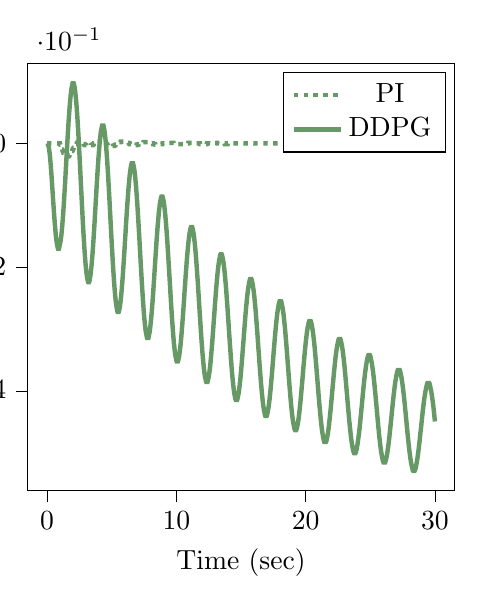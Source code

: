 % This file was created by tikzplotlib v0.9.1.
\begin{tikzpicture}[trim axis right,trim axis left]

\definecolor{color0}{rgb}{0.122,0.467,0.706}
\definecolor{color1}{rgb}{1,0.498,0.055}

\begin{axis}[
compat=newest,
tick align=outside,
tick pos=left,
x grid style={white!69.02!black},
xmin=-1.5, xmax=31.5,
xtick style={color=black},
y grid style={white!69.02!black},
ymin=-0.56, ymax=0.129,
ytick style={color=black},
%yticklabel style={
%        /pgf/number format/.cd,
%        	fixed,
%        	fixed zerofill,
%         	precision=3,
%        /tikz/.cd
%},
scaled y ticks=true,
scaled y ticks=base 10:1,
width=7cm,
height=7cm,
xlabel=Time (sec),
ylabel=Frequency (Hz),
y label style={at={(-0.2,0.5)}}
]
\addplot [ultra thick, green!20!gray, dotted]
table {%
0 0
0.01 0
0.02 0
0.03 0
0.04 0
0.05 0
0.06 0
0.07 0
0.08 0
0.09 0
0.1 0
0.11 0
0.12 0
0.13 0
0.14 0
0.15 0
0.16 0
0.17 0
0.18 0
0.19 0
0.2 0
0.21 0
0.22 0
0.23 0
0.24 0
0.25 0
0.26 0
0.27 0
0.28 0
0.29 0
0.3 0
0.31 0
0.32 0
0.33 0
0.34 0
0.35 0
0.36 0
0.37 0
0.38 0
0.39 0
0.4 0
0.41 0
0.42 0
0.43 0
0.44 0
0.45 0
0.46 0
0.47 0
0.48 0
0.49 0
0.5 0
0.51 0
0.52 0
0.53 0
0.54 0
0.55 0
0.56 0
0.57 0
0.58 0
0.59 0
0.6 0
0.61 0
0.62 0
0.63 0
0.64 0
0.65 0
0.66 0
0.67 0
0.68 0
0.69 0
0.7 0
0.71 0
0.72 0
0.73 0
0.74 0
0.75 0
0.76 0
0.77 0
0.78 0
0.79 0
0.8 0
0.81 0
0.82 0
0.83 0
0.84 0
0.85 0
0.86 0
0.87 0
0.88 0
0.89 0
0.9 0
0.91 0
0.92 0
0.93 0
0.94 0
0.95 0
0.96 0
0.97 0
0.98 0
0.99 0
1 -6.208e-10
1.01 -0.001
1.02 -0.001
1.03 -0.002
1.04 -0.002
1.05 -0.003
1.06 -0.004
1.07 -0.004
1.08 -0.005
1.09 -0.005
1.1 -0.006
1.11 -0.007
1.12 -0.007
1.13 -0.008
1.14 -0.008
1.15 -0.009
1.16 -0.009
1.17 -0.01
1.18 -0.01
1.19 -0.011
1.2 -0.011
1.21 -0.012
1.22 -0.012
1.23 -0.013
1.24 -0.013
1.25 -0.014
1.26 -0.014
1.27 -0.015
1.28 -0.015
1.29 -0.016
1.3 -0.016
1.31 -0.016
1.32 -0.017
1.33 -0.017
1.34 -0.017
1.35 -0.018
1.36 -0.018
1.37 -0.018
1.38 -0.019
1.39 -0.019
1.4 -0.019
1.41 -0.019
1.42 -0.02
1.43 -0.02
1.44 -0.02
1.45 -0.02
1.46 -0.02
1.47 -0.021
1.48 -0.021
1.49 -0.021
1.5 -0.021
1.51 -0.021
1.52 -0.021
1.53 -0.021
1.54 -0.021
1.55 -0.021
1.56 -0.021
1.57 -0.021
1.58 -0.021
1.59 -0.021
1.6 -0.021
1.61 -0.021
1.62 -0.021
1.63 -0.021
1.64 -0.021
1.65 -0.02
1.66 -0.02
1.67 -0.02
1.68 -0.02
1.69 -0.02
1.7 -0.02
1.71 -0.019
1.72 -0.019
1.73 -0.019
1.74 -0.019
1.75 -0.018
1.76 -0.018
1.77 -0.018
1.78 -0.018
1.79 -0.017
1.8 -0.017
1.81 -0.017
1.82 -0.016
1.83 -0.016
1.84 -0.016
1.85 -0.015
1.86 -0.015
1.87 -0.015
1.88 -0.014
1.89 -0.014
1.9 -0.014
1.91 -0.013
1.92 -0.013
1.93 -0.012
1.94 -0.012
1.95 -0.012
1.96 -0.011
1.97 -0.011
1.98 -0.011
1.99 -0.01
2 -0.01
2.01 -0.009
2.02 -0.009
2.03 -0.009
2.04 -0.008
2.05 -0.008
2.06 -0.007
2.07 -0.007
2.08 -0.007
2.09 -0.006
2.1 -0.006
2.11 -0.006
2.12 -0.005
2.13 -0.005
2.14 -0.005
2.15 -0.004
2.16 -0.004
2.17 -0.004
2.18 -0.003
2.19 -0.003
2.2 -0.003
2.21 -0.002
2.22 -0.002
2.23 -0.002
2.24 -0.002
2.25 -0.001
2.26 -0.001
2.27 -0.001
2.28 -0.001
2.29 -0.0
2.3 -0.0
2.31 -3.707e-05
2.32 0.0
2.33 0.0
2.34 0.001
2.35 0.001
2.36 0.001
2.37 0.001
2.38 0.001
2.39 0.001
2.4 0.001
2.41 0.001
2.42 0.002
2.43 0.002
2.44 0.002
2.45 0.002
2.46 0.002
2.47 0.002
2.48 0.002
2.49 0.002
2.5 0.002
2.51 0.002
2.52 0.002
2.53 0.002
2.54 0.002
2.55 0.002
2.56 0.002
2.57 0.002
2.58 0.002
2.59 0.002
2.6 0.002
2.61 0.002
2.62 0.002
2.63 0.002
2.64 0.002
2.65 0.002
2.66 0.001
2.67 0.001
2.68 0.001
2.69 0.001
2.7 0.001
2.71 0.001
2.72 0.001
2.73 0.001
2.74 0.001
2.75 0.0
2.76 0.0
2.77 0.0
2.78 1.384e-05
2.79 -0.0
2.8 -0.0
2.81 -0.0
2.82 -0.001
2.83 -0.001
2.84 -0.001
2.85 -0.001
2.86 -0.001
2.87 -0.001
2.88 -0.001
2.89 -0.002
2.9 -0.002
2.91 -0.002
2.92 -0.002
2.93 -0.002
2.94 -0.002
2.95 -0.002
2.96 -0.003
2.97 -0.003
2.98 -0.003
2.99 -0.003
3.0 -0.003
3.01 -0.003
3.02 -0.003
3.03 -0.003
3.04 -0.003
3.05 -0.004
3.06 -0.004
3.07 -0.004
3.08 -0.004
3.09 -0.004
3.1 -0.004
3.11 -0.004
3.12 -0.004
3.13 -0.004
3.14 -0.004
3.15 -0.004
3.16 -0.004
3.17 -0.004
3.18 -0.004
3.19 -0.004
3.2 -0.004
3.21 -0.004
3.22 -0.004
3.23 -0.004
3.24 -0.004
3.25 -0.004
3.26 -0.004
3.27 -0.004
3.28 -0.004
3.29 -0.004
3.3 -0.004
3.31 -0.004
3.32 -0.004
3.33 -0.004
3.34 -0.004
3.35 -0.004
3.36 -0.004
3.37 -0.004
3.38 -0.004
3.39 -0.004
3.4 -0.004
3.41 -0.003
3.42 -0.003
3.43 -0.003
3.44 -0.003
3.45 -0.003
3.46 -0.003
3.47 -0.003
3.48 -0.003
3.49 -0.003
3.5 -0.002
3.51 -0.002
3.52 -0.002
3.53 -0.002
3.54 -0.002
3.55 -0.002
3.56 -0.002
3.57 -0.001
3.58 -0.001
3.59 -0.001
3.6 -0.001
3.61 -0.001
3.62 -0.001
3.63 -0.0
3.64 -0.0
3.65 -5.328e-05
3.66 0.0
3.67 0.0
3.68 0.0
3.69 0.001
3.7 0.001
3.71 0.001
3.72 0.001
3.73 0.001
3.74 0.001
3.75 0.002
3.76 0.002
3.77 0.002
3.78 0.002
3.79 0.002
3.8 0.002
3.81 0.002
3.82 0.003
3.83 0.003
3.84 0.003
3.85 0.003
3.86 0.003
3.87 0.003
3.88 0.003
3.89 0.003
3.9 0.004
3.91 0.004
3.92 0.004
3.93 0.004
3.94 0.004
3.95 0.004
3.96 0.004
3.97 0.004
3.98 0.004
3.99 0.004
4.0 0.004
4.01 0.004
4.02 0.004
4.03 0.004
4.04 0.004
4.05 0.004
4.06 0.004
4.07 0.004
4.08 0.004
4.09 0.004
4.1 0.004
4.11 0.004
4.12 0.004
4.13 0.004
4.14 0.004
4.15 0.004
4.16 0.004
4.17 0.004
4.18 0.004
4.19 0.004
4.2 0.004
4.21 0.004
4.22 0.004
4.23 0.004
4.24 0.004
4.25 0.004
4.26 0.004
4.27 0.004
4.28 0.003
4.29 0.003
4.3 0.003
4.31 0.003
4.32 0.003
4.33 0.003
4.34 0.003
4.35 0.003
4.36 0.002
4.37 0.002
4.38 0.002
4.39 0.002
4.4 0.002
4.41 0.002
4.42 0.002
4.43 0.001
4.44 0.001
4.45 0.001
4.46 0.001
4.47 0.001
4.48 0.001
4.49 0.0
4.5 0.0
4.51 0.0
4.52 7.015e-06
4.53 -0.0
4.54 -0.0
4.55 -0.0
4.56 -0.001
4.57 -0.001
4.58 -0.001
4.59 -0.001
4.6 -0.001
4.61 -0.001
4.62 -0.002
4.63 -0.002
4.64 -0.002
4.65 -0.002
4.66 -0.002
4.67 -0.002
4.68 -0.002
4.69 -0.003
4.7 -0.003
4.71 -0.003
4.72 -0.003
4.73 -0.003
4.74 -0.003
4.75 -0.003
4.76 -0.003
4.77 -0.004
4.78 -0.004
4.79 -0.004
4.8 -0.004
4.81 -0.004
4.82 -0.004
4.83 -0.004
4.84 -0.004
4.85 -0.004
4.86 -0.004
4.87 -0.004
4.88 -0.004
4.89 -0.004
4.9 -0.005
4.91 -0.005
4.92 -0.005
4.93 -0.005
4.94 -0.005
4.95 -0.005
4.96 -0.005
4.97 -0.005
4.98 -0.005
4.99 -0.005
5.0 -0.005
5.01 -0.005
5.02 -0.005
5.03 -0.005
5.04 -0.005
5.05 -0.005
5.06 -0.005
5.07 -0.005
5.08 -0.004
5.09 -0.004
5.1 -0.004
5.11 -0.004
5.12 -0.004
5.13 -0.004
5.14 -0.004
5.15 -0.004
5.16 -0.004
5.17 -0.004
5.18 -0.004
5.19 -0.004
5.2 -0.004
5.21 -0.003
5.22 -0.003
5.23 -0.003
5.24 -0.003
5.25 -0.003
5.26 -0.003
5.27 -0.003
5.28 -0.003
5.29 -0.003
5.3 -0.002
5.31 -0.002
5.32 -0.002
5.33 -0.002
5.34 -0.002
5.35 -0.002
5.36 -0.002
5.37 -0.001
5.38 -0.001
5.39 -0.001
5.4 -0.001
5.41 -0.001
5.42 -0.001
5.43 -0.001
5.44 -0.0
5.45 -0.0
5.46 -0.0
5.47 -5.043e-05
5.48 8.93e-05
5.49 0.0
5.5 0.0
5.51 0.001
5.52 0.001
5.53 0.001
5.54 0.001
5.55 0.001
5.56 0.001
5.57 0.001
5.58 0.001
5.59 0.002
5.6 0.002
5.61 0.002
5.62 0.002
5.63 0.002
5.64 0.002
5.65 0.002
5.66 0.002
5.67 0.002
5.68 0.002
5.69 0.003
5.7 0.003
5.71 0.003
5.72 0.003
5.73 0.003
5.74 0.003
5.75 0.003
5.76 0.003
5.77 0.003
5.78 0.003
5.79 0.003
5.8 0.003
5.81 0.003
5.82 0.003
5.83 0.003
5.84 0.003
5.85 0.003
5.86 0.003
5.87 0.003
5.88 0.003
5.89 0.003
5.9 0.003
5.91 0.003
5.92 0.003
5.93 0.003
5.94 0.003
5.95 0.003
5.96 0.003
5.97 0.003
5.98 0.003
5.99 0.003
6.0 0.003
6.01 0.003
6.02 0.003
6.03 0.003
6.04 0.003
6.05 0.003
6.06 0.003
6.07 0.003
6.08 0.003
6.09 0.003
6.1 0.003
6.11 0.003
6.12 0.002
6.13 0.002
6.14 0.002
6.15 0.002
6.16 0.002
6.17 0.002
6.18 0.002
6.19 0.002
6.2 0.002
6.21 0.002
6.22 0.002
6.23 0.001
6.24 0.001
6.25 0.001
6.26 0.001
6.27 0.001
6.28 0.001
6.29 0.001
6.3 0.001
6.31 0.001
6.32 0.0
6.33 0.0
6.34 0.0
6.35 0.0
6.36 2.345e-05
6.37 -8.624e-05
6.38 -0.0
6.39 -0.0
6.4 -0.0
6.41 -0.001
6.42 -0.001
6.43 -0.001
6.44 -0.001
6.45 -0.001
6.46 -0.001
6.47 -0.001
6.48 -0.001
6.49 -0.001
6.5 -0.001
6.51 -0.001
6.52 -0.002
6.53 -0.002
6.54 -0.002
6.55 -0.002
6.56 -0.002
6.57 -0.002
6.58 -0.002
6.59 -0.002
6.6 -0.002
6.61 -0.002
6.62 -0.002
6.63 -0.002
6.64 -0.002
6.65 -0.002
6.66 -0.003
6.67 -0.003
6.68 -0.003
6.69 -0.003
6.7 -0.003
6.71 -0.003
6.72 -0.003
6.73 -0.003
6.74 -0.003
6.75 -0.003
6.76 -0.003
6.77 -0.003
6.78 -0.003
6.79 -0.003
6.8 -0.003
6.81 -0.003
6.82 -0.003
6.83 -0.003
6.84 -0.003
6.85 -0.003
6.86 -0.003
6.87 -0.003
6.88 -0.003
6.89 -0.003
6.9 -0.003
6.91 -0.003
6.92 -0.002
6.93 -0.002
6.94 -0.002
6.95 -0.002
6.96 -0.002
6.97 -0.002
6.98 -0.002
6.99 -0.002
7.0 -0.002
7.01 -0.002
7.02 -0.002
7.03 -0.002
7.04 -0.002
7.05 -0.002
7.06 -0.002
7.07 -0.002
7.08 -0.001
7.09 -0.001
7.1 -0.001
7.11 -0.001
7.12 -0.001
7.13 -0.001
7.14 -0.001
7.15 -0.001
7.16 -0.001
7.17 -0.001
7.18 -0.001
7.19 -0.001
7.2 -0.0
7.21 -0.0
7.22 -0.0
7.23 -0.0
7.24 -9.329e-05
7.25 -6.107e-06
7.26 8.06e-05
7.27 0.0
7.28 0.0
7.29 0.0
7.3 0.0
7.31 0.001
7.32 0.001
7.33 0.001
7.34 0.001
7.35 0.001
7.36 0.001
7.37 0.001
7.38 0.001
7.39 0.001
7.4 0.001
7.41 0.001
7.42 0.001
7.43 0.001
7.44 0.001
7.45 0.002
7.46 0.002
7.47 0.002
7.48 0.002
7.49 0.002
7.5 0.002
7.51 0.002
7.52 0.002
7.53 0.002
7.54 0.002
7.55 0.002
7.56 0.002
7.57 0.002
7.58 0.002
7.59 0.002
7.6 0.002
7.61 0.002
7.62 0.002
7.63 0.002
7.64 0.002
7.65 0.002
7.66 0.002
7.67 0.002
7.68 0.002
7.69 0.002
7.7 0.002
7.71 0.002
7.72 0.002
7.73 0.002
7.74 0.002
7.75 0.002
7.76 0.002
7.77 0.002
7.78 0.002
7.79 0.002
7.8 0.002
7.81 0.002
7.82 0.002
7.83 0.002
7.84 0.002
7.85 0.002
7.86 0.002
7.87 0.002
7.88 0.002
7.89 0.002
7.9 0.001
7.91 0.001
7.92 0.001
7.93 0.001
7.94 0.001
7.95 0.001
7.96 0.001
7.97 0.001
7.98 0.001
7.99 0.001
8.0 0.001
8.01 0.001
8.02 0.001
8.03 0.001
8.04 0.001
8.05 0.0
8.06 0.0
8.07 0.0
8.08 0.0
8.09 0.0
8.1 0.0
8.11 7.139e-05
8.12 6.599e-07
8.13 -6.978e-05
8.14 -0.0
8.15 -0.0
8.16 -0.0
8.17 -0.0
8.18 -0.0
8.19 -0.0
8.2 -0.001
8.21 -0.001
8.22 -0.001
8.23 -0.001
8.24 -0.001
8.25 -0.001
8.26 -0.001
8.27 -0.001
8.28 -0.001
8.29 -0.001
8.3 -0.001
8.31 -0.001
8.32 -0.001
8.33 -0.001
8.34 -0.001
8.35 -0.001
8.36 -0.001
8.37 -0.001
8.38 -0.002
8.39 -0.002
8.4 -0.002
8.41 -0.002
8.42 -0.002
8.43 -0.002
8.44 -0.002
8.45 -0.002
8.46 -0.002
8.47 -0.002
8.48 -0.002
8.49 -0.002
8.5 -0.002
8.51 -0.002
8.52 -0.002
8.53 -0.002
8.54 -0.002
8.55 -0.002
8.56 -0.002
8.57 -0.002
8.58 -0.002
8.59 -0.002
8.6 -0.002
8.61 -0.002
8.62 -0.002
8.63 -0.002
8.64 -0.002
8.65 -0.002
8.66 -0.002
8.67 -0.002
8.68 -0.002
8.69 -0.002
8.7 -0.002
8.71 -0.002
8.72 -0.001
8.73 -0.001
8.74 -0.001
8.75 -0.001
8.76 -0.001
8.77 -0.001
8.78 -0.001
8.79 -0.001
8.8 -0.001
8.81 -0.001
8.82 -0.001
8.83 -0.001
8.84 -0.001
8.85 -0.001
8.86 -0.001
8.87 -0.001
8.88 -0.001
8.89 -0.001
8.9 -0.001
8.91 -0.001
8.92 -0.001
8.93 -0.0
8.94 -0.0
8.95 -0.0
8.96 -0.0
8.97 -0.0
8.98 -0.0
8.99 -9.14e-05
9.0 -3.283e-05
9.01 2.552e-05
9.02 8.358e-05
9.03 0.0
9.04 0.0
9.05 0.0
9.06 0.0
9.07 0.0
9.08 0.0
9.09 0.0
9.1 0.001
9.11 0.001
9.12 0.001
9.13 0.001
9.14 0.001
9.15 0.001
9.16 0.001
9.17 0.001
9.18 0.001
9.19 0.001
9.2 0.001
9.21 0.001
9.22 0.001
9.23 0.001
9.24 0.001
9.25 0.001
9.26 0.001
9.27 0.001
9.28 0.001
9.29 0.001
9.3 0.001
9.31 0.001
9.32 0.001
9.33 0.001
9.34 0.001
9.35 0.001
9.36 0.001
9.37 0.001
9.38 0.001
9.39 0.001
9.4 0.001
9.41 0.001
9.42 0.001
9.43 0.001
9.44 0.001
9.45 0.001
9.46 0.001
9.47 0.001
9.48 0.001
9.49 0.001
9.5 0.001
9.51 0.001
9.52 0.001
9.53 0.001
9.54 0.001
9.55 0.001
9.56 0.001
9.57 0.001
9.58 0.001
9.59 0.001
9.6 0.001
9.61 0.001
9.62 0.001
9.63 0.001
9.64 0.001
9.65 0.001
9.66 0.001
9.67 0.001
9.68 0.001
9.69 0.001
9.7 0.001
9.71 0.001
9.72 0.001
9.73 0.001
9.74 0.001
9.75 0.001
9.76 0.001
9.77 0.001
9.78 0.001
9.79 0.0
9.8 0.0
9.81 0.0
9.82 0.0
9.83 0.0
9.84 0.0
9.85 0.0
9.86 0.0
9.87 9.208e-05
9.88 4.385e-05
9.89 -4.223e-06
9.9 -5.209e-05
9.91 -9.968e-05
9.92 -0.0
9.93 -0.0
9.94 -0.0
9.95 -0.0
9.96 -0.0
9.97 -0.0
9.98 -0.0
9.99 -0.0
10.0 -0.001
10.01 -0.001
10.02 -0.001
10.03 -0.001
10.04 -0.001
10.05 -0.001
10.06 -0.001
10.07 -0.001
10.08 -0.001
10.09 -0.001
10.1 -0.001
10.11 -0.001
10.12 -0.001
10.13 -0.001
10.14 -0.001
10.15 -0.001
10.16 -0.001
10.17 -0.001
10.18 -0.001
10.19 -0.001
10.2 -0.001
10.21 -0.001
10.22 -0.001
10.23 -0.001
10.24 -0.001
10.25 -0.001
10.26 -0.001
10.27 -0.001
10.28 -0.001
10.29 -0.001
10.3 -0.001
10.31 -0.001
10.32 -0.001
10.33 -0.001
10.34 -0.001
10.35 -0.001
10.36 -0.001
10.37 -0.001
10.38 -0.001
10.39 -0.001
10.4 -0.001
10.41 -0.001
10.42 -0.001
10.43 -0.001
10.44 -0.001
10.45 -0.001
10.46 -0.001
10.47 -0.001
10.48 -0.001
10.49 -0.001
10.5 -0.001
10.51 -0.001
10.52 -0.001
10.53 -0.001
10.54 -0.001
10.55 -0.001
10.56 -0.001
10.57 -0.001
10.58 -0.001
10.59 -0.001
10.6 -0.001
10.61 -0.001
10.62 -0.001
10.63 -0.001
10.64 -0.001
10.65 -0.0
10.66 -0.0
10.67 -0.0
10.68 -0.0
10.69 -0.0
10.7 -0.0
10.71 -0.0
10.72 -0.0
10.73 -0.0
10.74 -0.0
10.75 -0.0
10.76 -6.659e-05
10.77 -2.711e-05
10.78 1.221e-05
10.79 5.134e-05
10.8 9.022e-05
10.81 0.0
10.82 0.0
10.83 0.0
10.84 0.0
10.85 0.0
10.86 0.0
10.87 0.0
10.88 0.0
10.89 0.0
10.9 0.0
10.91 0.0
10.92 0.001
10.93 0.001
10.94 0.001
10.95 0.001
10.96 0.001
10.97 0.001
10.98 0.001
10.99 0.001
11.0 0.001
11.01 0.001
11.02 0.001
11.03 0.001
11.04 0.001
11.05 0.001
11.06 0.001
11.07 0.001
11.08 0.001
11.09 0.001
11.1 0.001
11.11 0.001
11.12 0.001
11.13 0.001
11.14 0.001
11.15 0.001
11.16 0.001
11.17 0.001
11.18 0.001
11.19 0.001
11.2 0.001
11.21 0.001
11.22 0.001
11.23 0.001
11.24 0.001
11.25 0.001
11.26 0.001
11.27 0.001
11.28 0.001
11.29 0.001
11.3 0.001
11.31 0.001
11.32 0.001
11.33 0.001
11.34 0.001
11.35 0.001
11.36 0.001
11.37 0.001
11.38 0.001
11.39 0.001
11.4 0.001
11.41 0.001
11.42 0.001
11.43 0.001
11.44 0.001
11.45 0.001
11.46 0.001
11.47 0.001
11.48 0.001
11.49 0.001
11.5 0.001
11.51 0.0
11.52 0.0
11.53 0.0
11.54 0.0
11.55 0.0
11.56 0.0
11.57 0.0
11.58 0.0
11.59 0.0
11.6 0.0
11.61 0.0
11.62 0.0
11.63 9.98e-05
11.64 6.75e-05
11.65 3.527e-05
11.66 3.136e-06
11.67 -2.885e-05
11.68 -6.066e-05
11.69 -9.224e-05
11.7 -0.0
11.71 -0.0
11.72 -0.0
11.73 -0.0
11.74 -0.0
11.75 -0.0
11.76 -0.0
11.77 -0.0
11.78 -0.0
11.79 -0.0
11.8 -0.0
11.81 -0.0
11.82 -0.0
11.83 -0.0
11.84 -0.001
11.85 -0.001
11.86 -0.001
11.87 -0.001
11.88 -0.001
11.89 -0.001
11.9 -0.001
11.91 -0.001
11.92 -0.001
11.93 -0.001
11.94 -0.001
11.95 -0.001
11.96 -0.001
11.97 -0.001
11.98 -0.001
11.99 -0.001
12.0 -0.001
12.01 -0.001
12.02 -0.001
12.03 -0.001
12.04 -0.001
12.05 -0.001
12.06 -0.001
12.07 -0.001
12.08 -0.001
12.09 -0.001
12.1 -0.001
12.11 -0.001
12.12 -0.001
12.13 -0.001
12.14 -0.001
12.15 -0.001
12.16 -0.001
12.17 -0.001
12.18 -0.001
12.19 -0.001
12.2 -0.001
12.21 -0.001
12.22 -0.001
12.23 -0.001
12.24 -0.001
12.25 -0.001
12.26 -0.001
12.27 -0.001
12.28 -0.001
12.29 -0.001
12.3 -0.001
12.31 -0.001
12.32 -0.001
12.33 -0.001
12.34 -0.001
12.35 -0.0
12.36 -0.0
12.37 -0.0
12.38 -0.0
12.39 -0.0
12.4 -0.0
12.41 -0.0
12.42 -0.0
12.43 -0.0
12.44 -0.0
12.45 -0.0
12.46 -0.0
12.47 -0.0
12.48 -0.0
12.49 -0.0
12.5 -0.0
12.51 -9.409e-05
12.52 -6.771e-05
12.53 -4.136e-05
12.54 -1.508e-05
12.55 1.11e-05
12.56 3.714e-05
12.57 6.301e-05
12.58 8.869e-05
12.59 0.0
12.6 0.0
12.61 0.0
12.62 0.0
12.63 0.0
12.64 0.0
12.65 0.0
12.66 0.0
12.67 0.0
12.68 0.0
12.69 0.0
12.7 0.0
12.71 0.0
12.72 0.0
12.73 0.0
12.74 0.0
12.75 0.0
12.76 0.0
12.77 0.001
12.78 0.001
12.79 0.001
12.8 0.001
12.81 0.001
12.82 0.001
12.83 0.001
12.84 0.001
12.85 0.001
12.86 0.001
12.87 0.001
12.88 0.001
12.89 0.001
12.9 0.001
12.91 0.001
12.92 0.001
12.93 0.001
12.94 0.001
12.95 0.001
12.96 0.001
12.97 0.001
12.98 0.001
12.99 0.001
13.0 0.001
13.01 0.001
13.02 0.001
13.03 0.001
13.04 0.001
13.05 0.001
13.06 0.001
13.07 0.001
13.08 0.001
13.09 0.001
13.1 0.001
13.11 0.001
13.12 0.001
13.13 0.001
13.14 0.001
13.15 0.001
13.16 0.001
13.17 0.001
13.18 0.0
13.19 0.0
13.2 0.0
13.21 0.0
13.22 0.0
13.23 0.0
13.24 0.0
13.25 0.0
13.26 0.0
13.27 0.0
13.28 0.0
13.29 0.0
13.3 0.0
13.31 0.0
13.32 0.0
13.33 0.0
13.34 0.0
13.35 0.0
13.36 0.0
13.37 0.0
13.38 0.0
13.39 8.541e-05
13.4 6.385e-05
13.41 4.232e-05
13.42 2.083e-05
13.43 -5.895e-07
13.44 -2.191e-05
13.45 -4.311e-05
13.46 -6.415e-05
13.47 -8.502e-05
13.48 -0.0
13.49 -0.0
13.5 -0.0
13.51 -0.0
13.52 -0.0
13.53 -0.0
13.54 -0.0
13.55 -0.0
13.56 -0.0
13.57 -0.0
13.58 -0.0
13.59 -0.0
13.6 -0.0
13.61 -0.0
13.62 -0.0
13.63 -0.0
13.64 -0.0
13.65 -0.0
13.66 -0.0
13.67 -0.0
13.68 -0.0
13.69 -0.0
13.7 -0.0
13.71 -0.0
13.72 -0.0
13.73 -0.0
13.74 -0.001
13.75 -0.001
13.76 -0.001
13.77 -0.001
13.78 -0.001
13.79 -0.001
13.8 -0.001
13.81 -0.001
13.82 -0.001
13.83 -0.001
13.84 -0.001
13.85 -0.001
13.86 -0.001
13.87 -0.001
13.88 -0.001
13.89 -0.001
13.9 -0.001
13.91 -0.001
13.92 -0.001
13.93 -0.001
13.94 -0.001
13.95 -0.001
13.96 -0.001
13.97 -0.001
13.98 -0.0
13.99 -0.0
14.0 -0.0
14.01 -0.0
14.02 -0.0
14.03 -0.0
14.04 -0.0
14.05 -0.0
14.06 -0.0
14.07 -0.0
14.08 -0.0
14.09 -0.0
14.1 -0.0
14.11 -0.0
14.12 -0.0
14.13 -0.0
14.14 -0.0
14.15 -0.0
14.16 -0.0
14.17 -0.0
14.18 -0.0
14.19 -0.0
14.2 -0.0
14.21 -0.0
14.22 -0.0
14.23 -0.0
14.24 -0.0
14.25 -0.0
14.26 -9.573e-05
14.27 -7.814e-05
14.28 -6.053e-05
14.29 -4.292e-05
14.3 -2.534e-05
14.31 -7.806e-06
14.32 9.657e-06
14.33 2.703e-05
14.34 4.429e-05
14.35 6.141e-05
14.36 7.838e-05
14.37 9.517e-05
14.38 0.0
14.39 0.0
14.4 0.0
14.41 0.0
14.42 0.0
14.43 0.0
14.44 0.0
14.45 0.0
14.46 0.0
14.47 0.0
14.48 0.0
14.49 0.0
14.5 0.0
14.51 0.0
14.52 0.0
14.53 0.0
14.54 0.0
14.55 0.0
14.56 0.0
14.57 0.0
14.58 0.0
14.59 0.0
14.6 0.0
14.61 0.0
14.62 0.0
14.63 0.0
14.64 0.0
14.65 0.0
14.66 0.0
14.67 0.0
14.68 0.0
14.69 0.0
14.7 0.0
14.71 0.0
14.72 0.0
14.73 0.0
14.74 0.0
14.75 0.0
14.76 0.0
14.77 0.0
14.78 0.0
14.79 0.0
14.8 0.0
14.81 0.0
14.82 0.0
14.83 0.0
14.84 0.0
14.85 0.0
14.86 0.0
14.87 0.0
14.88 0.0
14.89 0.0
14.9 0.0
14.91 0.0
14.92 0.0
14.93 0.0
14.94 0.0
14.95 0.0
14.96 0.0
14.97 0.0
14.98 0.0
14.99 0.0
15.0 0.0
15.01 0.0
15.02 0.0
15.03 0.0
15.04 0.0
15.05 0.0
15.06 0.0
15.07 0.0
15.08 0.0
15.09 0.0
15.1 0.0
15.11 0.0
15.12 0.0
15.13 9.912e-05
15.14 8.481e-05
15.15 7.045e-05
15.16 5.608e-05
15.17 4.169e-05
15.18 2.732e-05
15.19 1.298e-05
15.2 -1.305e-06
15.21 -1.553e-05
15.22 -2.967e-05
15.23 -4.37e-05
15.24 -5.762e-05
15.25 -7.14e-05
15.26 -8.503e-05
15.27 -9.848e-05
15.28 -0.0
15.29 -0.0
15.3 -0.0
15.31 -0.0
15.32 -0.0
15.33 -0.0
15.34 -0.0
15.35 -0.0
15.36 -0.0
15.37 -0.0
15.38 -0.0
15.39 -0.0
15.4 -0.0
15.41 -0.0
15.42 -0.0
15.43 -0.0
15.44 -0.0
15.45 -0.0
15.46 -0.0
15.47 -0.0
15.48 -0.0
15.49 -0.0
15.5 -0.0
15.51 -0.0
15.52 -0.0
15.53 -0.0
15.54 -0.0
15.55 -0.0
15.56 -0.0
15.57 -0.0
15.58 -0.0
15.59 -0.0
15.6 -0.0
15.61 -0.0
15.62 -0.0
15.63 -0.0
15.64 -0.0
15.65 -0.0
15.66 -0.0
15.67 -0.0
15.68 -0.0
15.69 -0.0
15.7 -0.0
15.71 -0.0
15.72 -0.0
15.73 -0.0
15.74 -0.0
15.75 -0.0
15.76 -0.0
15.77 -0.0
15.78 -0.0
15.79 -0.0
15.8 -0.0
15.81 -0.0
15.82 -0.0
15.83 -0.0
15.84 -0.0
15.85 -0.0
15.86 -0.0
15.87 -0.0
15.88 -0.0
15.89 -0.0
15.9 -0.0
15.91 -0.0
15.92 -0.0
15.93 -0.0
15.94 -0.0
15.95 -0.0
15.96 -0.0
15.97 -0.0
15.98 -0.0
15.99 -0.0
16.0 -9.808e-05
16.01 -8.648e-05
16.02 -7.481e-05
16.03 -6.311e-05
16.04 -5.138e-05
16.05 -3.964e-05
16.06 -2.791e-05
16.07 -1.619e-05
16.08 -4.504e-06
16.09 7.132e-06
16.1 1.871e-05
16.11 3.02e-05
16.12 4.161e-05
16.13 5.291e-05
16.14 6.409e-05
16.15 7.514e-05
16.16 8.605e-05
16.17 9.679e-05
16.18 0.0
16.19 0.0
16.2 0.0
16.21 0.0
16.22 0.0
16.23 0.0
16.24 0.0
16.25 0.0
16.26 0.0
16.27 0.0
16.28 0.0
16.29 0.0
16.3 0.0
16.31 0.0
16.32 0.0
16.33 0.0
16.34 0.0
16.35 0.0
16.36 0.0
16.37 0.0
16.38 0.0
16.39 0.0
16.4 0.0
16.41 0.0
16.42 0.0
16.43 0.0
16.44 0.0
16.45 0.0
16.46 0.0
16.47 0.0
16.48 0.0
16.49 0.0
16.5 0.0
16.51 0.0
16.52 0.0
16.53 0.0
16.54 0.0
16.55 0.0
16.56 0.0
16.57 0.0
16.58 0.0
16.59 0.0
16.6 0.0
16.61 0.0
16.62 0.0
16.63 0.0
16.64 0.0
16.65 0.0
16.66 0.0
16.67 0.0
16.68 0.0
16.69 0.0
16.7 0.0
16.71 0.0
16.72 0.0
16.73 0.0
16.74 0.0
16.75 0.0
16.76 0.0
16.77 0.0
16.78 0.0
16.79 0.0
16.8 0.0
16.81 0.0
16.82 0.0
16.83 0.0
16.84 0.0
16.85 0.0
16.86 0.0
16.87 9.379e-05
16.88 8.441e-05
16.89 7.497e-05
16.9 6.548e-05
16.91 5.594e-05
16.92 4.638e-05
16.93 3.681e-05
16.94 2.723e-05
16.95 1.766e-05
16.96 8.114e-06
16.97 -1.399e-06
16.98 -1.087e-05
16.99 -2.028e-05
17.0 -2.962e-05
17.01 -3.888e-05
17.02 -4.805e-05
17.03 -5.712e-05
17.04 -6.607e-05
17.05 -7.49e-05
17.06 -8.359e-05
17.07 -9.214e-05
17.08 -0.0
17.09 -0.0
17.1 -0.0
17.11 -0.0
17.12 -0.0
17.13 -0.0
17.14 -0.0
17.15 -0.0
17.16 -0.0
17.17 -0.0
17.18 -0.0
17.19 -0.0
17.2 -0.0
17.21 -0.0
17.22 -0.0
17.23 -0.0
17.24 -0.0
17.25 -0.0
17.26 -0.0
17.27 -0.0
17.28 -0.0
17.29 -0.0
17.3 -0.0
17.31 -0.0
17.32 -0.0
17.33 -0.0
17.34 -0.0
17.35 -0.0
17.36 -0.0
17.37 -0.0
17.38 -0.0
17.39 -0.0
17.4 -0.0
17.41 -0.0
17.42 -0.0
17.43 -0.0
17.44 -0.0
17.45 -0.0
17.46 -0.0
17.47 -0.0
17.48 -0.0
17.49 -0.0
17.5 -0.0
17.51 -0.0
17.52 -0.0
17.53 -0.0
17.54 -0.0
17.55 -0.0
17.56 -0.0
17.57 -0.0
17.58 -0.0
17.59 -0.0
17.6 -0.0
17.61 -0.0
17.62 -0.0
17.63 -0.0
17.64 -0.0
17.65 -0.0
17.66 -0.0
17.67 -0.0
17.68 -0.0
17.69 -0.0
17.7 -0.0
17.71 -0.0
17.72 -0.0
17.73 -9.511e-05
17.74 -8.763e-05
17.75 -8.008e-05
17.76 -7.246e-05
17.77 -6.478e-05
17.78 -5.705e-05
17.79 -4.929e-05
17.8 -4.15e-05
17.81 -3.37e-05
17.82 -2.588e-05
17.83 -1.808e-05
17.84 -1.028e-05
17.85 -2.508e-06
17.86 5.232e-06
17.87 1.293e-05
17.88 2.058e-05
17.89 2.816e-05
17.9 3.567e-05
17.91 4.311e-05
17.92 5.045e-05
17.93 5.77e-05
17.94 6.484e-05
17.95 7.187e-05
17.96 7.878e-05
17.97 8.555e-05
17.98 9.218e-05
17.99 9.867e-05
18 0.0
18.01 0.0
18.02 0.0
18.03 0.0
18.04 0.0
18.05 0.0
18.06 0.0
18.07 0.0
18.08 0.0
18.09 0.0
18.1 0.0
18.11 0.0
18.12 0.0
18.13 0.0
18.14 0.0
18.15 0.0
18.16 0.0
18.17 0.0
18.18 0.0
18.19 0.0
18.2 0.0
18.21 0.0
18.22 0.0
18.23 0.0
18.24 0.0
18.25 0.0
18.26 0.0
18.27 0.0
18.28 0.0
18.29 0.0
18.3 0.0
18.31 0.0
18.32 0.0
18.33 0.0
18.34 0.0
18.35 0.0
18.36 0.0
18.37 0.0
18.38 0.0
18.39 0.0
18.4 0.0
18.41 0.0
18.42 0.0
18.43 0.0
18.44 0.0
18.45 0.0
18.46 0.0
18.47 0.0
18.48 0.0
18.49 0.0
18.5 0.0
18.51 0.0
18.52 0.0
18.53 0.0
18.54 0.0
18.55 0.0
18.56 0.0
18.57 0.0
18.58 9.812e-05
18.59 9.23e-05
18.6 8.639e-05
18.61 8.039e-05
18.62 7.433e-05
18.63 6.82e-05
18.64 6.201e-05
18.65 5.577e-05
18.66 4.948e-05
18.67 4.317e-05
18.68 3.683e-05
18.69 3.047e-05
18.7 2.41e-05
18.71 1.773e-05
18.72 1.137e-05
18.73 5.027e-06
18.74 -1.296e-06
18.75 -7.589e-06
18.76 -1.384e-05
18.77 -2.005e-05
18.78 -2.62e-05
18.79 -3.23e-05
18.8 -3.832e-05
18.81 -4.427e-05
18.82 -5.013e-05
18.83 -5.59e-05
18.84 -6.158e-05
18.85 -6.715e-05
18.86 -7.261e-05
18.87 -7.796e-05
18.88 -8.318e-05
18.89 -8.827e-05
18.9 -9.323e-05
18.91 -9.805e-05
18.92 -0.0
18.93 -0.0
18.94 -0.0
18.95 -0.0
18.96 -0.0
18.97 -0.0
18.98 -0.0
18.99 -0.0
19.0 -0.0
19.01 -0.0
19.02 -0.0
19.03 -0.0
19.04 -0.0
19.05 -0.0
19.06 -0.0
19.07 -0.0
19.08 -0.0
19.09 -0.0
19.1 -0.0
19.11 -0.0
19.12 -0.0
19.13 -0.0
19.14 -0.0
19.15 -0.0
19.16 -0.0
19.17 -0.0
19.18 -0.0
19.19 -0.0
19.2 -0.0
19.21 -0.0
19.22 -0.0
19.23 -0.0
19.24 -0.0
19.25 -0.0
19.26 -0.0
19.27 -0.0
19.28 -0.0
19.29 -0.0
19.3 -0.0
19.31 -0.0
19.32 -0.0
19.33 -0.0
19.34 -0.0
19.35 -0.0
19.36 -0.0
19.37 -0.0
19.38 -0.0
19.39 -0.0
19.4 -0.0
19.41 -0.0
19.42 -0.0
19.43 -9.58e-05
19.44 -9.135e-05
19.45 -8.682e-05
19.46 -8.219e-05
19.47 -7.749e-05
19.48 -7.27e-05
19.49 -6.785e-05
19.5 -6.293e-05
19.51 -5.796e-05
19.52 -5.294e-05
19.53 -4.787e-05
19.54 -4.277e-05
19.55 -3.763e-05
19.56 -3.247e-05
19.57 -2.73e-05
19.58 -2.211e-05
19.59 -1.692e-05
19.6 -1.174e-05
19.61 -6.557e-06
19.62 -1.394e-06
19.63 3.746e-06
19.64 8.858e-06
19.65 1.394e-05
19.66 1.897e-05
19.67 2.396e-05
19.68 2.89e-05
19.69 3.377e-05
19.7 3.858e-05
19.71 4.332e-05
19.72 4.799e-05
19.73 5.257e-05
19.74 5.706e-05
19.75 6.146e-05
19.76 6.577e-05
19.77 6.997e-05
19.78 7.406e-05
19.79 7.804e-05
19.8 8.19e-05
19.81 8.564e-05
19.82 8.926e-05
19.83 9.274e-05
19.84 9.61e-05
19.85 9.931e-05
19.86 0.0
19.87 0.0
19.88 0.0
19.89 0.0
19.9 0.0
19.91 0.0
19.92 0.0
19.93 0.0
19.94 0.0
19.95 0.0
19.96 0.0
19.97 0.0
19.98 0.0
19.99 0.0
20.0 0.0
20.01 0.0
20.02 0.0
20.03 0.0
20.04 0.0
20.05 0.0
20.06 0.0
20.07 0.0
20.08 0.0
20.09 0.0
20.1 0.0
20.11 0.0
20.12 0.0
20.13 0.0
20.14 0.0
20.15 0.0
20.16 0.0
20.17 0.0
20.18 0.0
20.19 0.0
20.2 0.0
20.21 0.0
20.22 0.0
20.23 0.0
20.24 0.0
20.25 9.927e-05
20.26 9.627e-05
20.27 9.316e-05
20.28 8.995e-05
20.29 8.664e-05
20.3 8.323e-05
20.31 7.974e-05
20.32 7.616e-05
20.33 7.25e-05
20.34 6.876e-05
20.35 6.496e-05
20.36 6.109e-05
20.37 5.717e-05
20.38 5.318e-05
20.39 4.916e-05
20.4 4.508e-05
20.41 4.097e-05
20.42 3.683e-05
20.43 3.266e-05
20.44 2.846e-05
20.45 2.425e-05
20.46 2.003e-05
20.47 1.581e-05
20.48 1.158e-05
20.49 7.356e-06
20.5 3.144e-06
20.51 -1.052e-06
20.52 -5.227e-06
20.53 -9.377e-06
20.54 -1.35e-05
20.55 -1.758e-05
20.56 -2.162e-05
20.57 -2.561e-05
20.58 -2.956e-05
20.59 -3.345e-05
20.6 -3.728e-05
20.61 -4.104e-05
20.62 -4.473e-05
20.63 -4.835e-05
20.64 -5.19e-05
20.65 -5.536e-05
20.66 -5.873e-05
20.67 -6.202e-05
20.68 -6.521e-05
20.69 -6.83e-05
20.7 -7.13e-05
20.71 -7.419e-05
20.72 -7.697e-05
20.73 -7.964e-05
20.74 -8.22e-05
20.75 -8.465e-05
20.76 -8.697e-05
20.77 -8.918e-05
20.78 -9.126e-05
20.79 -9.322e-05
20.8 -9.505e-05
20.81 -9.675e-05
20.82 -9.832e-05
20.83 -9.976e-05
20.84 -0.0
20.85 -0.0
20.86 -0.0
20.87 -0.0
20.88 -0.0
20.89 -0.0
20.9 -0.0
20.91 -0.0
20.92 -0.0
20.93 -0.0
20.94 -0.0
20.95 -0.0
20.96 -0.0
20.97 -0.0
20.98 -0.0
20.99 -0.0
21.0 -0.0
21.01 -0.0
21.02 -0.0
21.03 -0.0
21.04 -9.903e-05
21.05 -9.757e-05
21.06 -9.6e-05
21.07 -9.432e-05
21.08 -9.252e-05
21.09 -9.062e-05
21.1 -8.861e-05
21.11 -8.649e-05
21.12 -8.428e-05
21.13 -8.197e-05
21.14 -7.957e-05
21.15 -7.708e-05
21.16 -7.451e-05
21.17 -7.185e-05
21.18 -6.911e-05
21.19 -6.63e-05
21.2 -6.342e-05
21.21 -6.047e-05
21.22 -5.746e-05
21.23 -5.439e-05
21.24 -5.126e-05
21.25 -4.809e-05
21.26 -4.487e-05
21.27 -4.16e-05
21.28 -3.83e-05
21.29 -3.497e-05
21.3 -3.161e-05
21.31 -2.822e-05
21.32 -2.482e-05
21.33 -2.14e-05
21.34 -1.796e-05
21.35 -1.452e-05
21.36 -1.108e-05
21.37 -7.641e-06
21.38 -4.208e-06
21.39 -7.85e-07
21.4 2.623e-06
21.41 6.012e-06
21.42 9.377e-06
21.43 1.272e-05
21.44 1.602e-05
21.45 1.929e-05
21.46 2.252e-05
21.47 2.571e-05
21.48 2.885e-05
21.49 3.194e-05
21.5 3.498e-05
21.51 3.795e-05
21.52 4.087e-05
21.53 4.372e-05
21.54 4.65e-05
21.55 4.921e-05
21.56 5.184e-05
21.57 5.44e-05
21.58 5.688e-05
21.59 5.927e-05
21.6 6.158e-05
21.61 6.38e-05
21.62 6.592e-05
21.63 6.796e-05
21.64 6.99e-05
21.65 7.174e-05
21.66 7.348e-05
21.67 7.513e-05
21.68 7.666e-05
21.69 7.81e-05
21.7 7.943e-05
21.71 8.065e-05
21.72 8.177e-05
21.73 8.278e-05
21.74 8.368e-05
21.75 8.446e-05
21.76 8.514e-05
21.77 8.571e-05
21.78 8.617e-05
21.79 8.651e-05
21.8 8.675e-05
21.81 8.687e-05
21.82 8.689e-05
21.83 8.679e-05
21.84 8.658e-05
21.85 8.627e-05
21.86 8.585e-05
21.87 8.532e-05
21.88 8.469e-05
21.89 8.395e-05
21.9 8.311e-05
21.91 8.217e-05
21.92 8.113e-05
21.93 8.0e-05
21.94 7.876e-05
21.95 7.744e-05
21.96 7.602e-05
21.97 7.451e-05
21.98 7.291e-05
21.99 7.123e-05
22.0 6.947e-05
22.01 6.763e-05
22.02 6.571e-05
22.03 6.372e-05
22.04 6.166e-05
22.05 5.952e-05
22.06 5.733e-05
22.07 5.507e-05
22.08 5.275e-05
22.09 5.038e-05
22.1 4.795e-05
22.11 4.547e-05
22.12 4.295e-05
22.13 4.039e-05
22.14 3.778e-05
22.15 3.514e-05
22.16 3.247e-05
22.17 2.977e-05
22.18 2.705e-05
22.19 2.43e-05
22.2 2.154e-05
22.21 1.876e-05
22.22 1.597e-05
22.23 1.317e-05
22.24 1.037e-05
22.25 7.57e-06
22.26 4.773e-06
22.27 1.983e-06
22.28 -7.961e-07
22.29 -3.562e-06
22.3 -6.31e-06
22.31 -9.037e-06
22.32 -1.174e-05
22.33 -1.442e-05
22.34 -1.706e-05
22.35 -1.967e-05
22.36 -2.225e-05
22.37 -2.478e-05
22.38 -2.727e-05
22.39 -2.972e-05
22.4 -3.211e-05
22.41 -3.446e-05
22.42 -3.675e-05
22.43 -3.898e-05
22.44 -4.115e-05
22.45 -4.327e-05
22.46 -4.531e-05
22.47 -4.729e-05
22.48 -4.92e-05
22.49 -5.104e-05
22.5 -5.281e-05
22.51 -5.45e-05
22.52 -5.612e-05
22.53 -5.765e-05
22.54 -5.911e-05
22.55 -6.049e-05
22.56 -6.178e-05
22.57 -6.299e-05
22.58 -6.411e-05
22.59 -6.515e-05
22.6 -6.61e-05
22.61 -6.696e-05
22.62 -6.773e-05
22.63 -6.842e-05
22.64 -6.901e-05
22.65 -6.952e-05
22.66 -6.993e-05
22.67 -7.026e-05
22.68 -7.049e-05
22.69 -7.064e-05
22.7 -7.069e-05
22.71 -7.066e-05
22.72 -7.053e-05
22.73 -7.032e-05
22.74 -7.002e-05
22.75 -6.963e-05
22.76 -6.916e-05
22.77 -6.86e-05
22.78 -6.795e-05
22.79 -6.723e-05
22.8 -6.642e-05
22.81 -6.553e-05
22.82 -6.457e-05
22.83 -6.352e-05
22.84 -6.241e-05
22.85 -6.121e-05
22.86 -5.995e-05
22.87 -5.862e-05
22.88 -5.722e-05
22.89 -5.575e-05
22.9 -5.422e-05
22.91 -5.263e-05
22.92 -5.098e-05
22.93 -4.927e-05
22.94 -4.751e-05
22.95 -4.569e-05
22.96 -4.383e-05
22.97 -4.192e-05
22.98 -3.997e-05
22.99 -3.797e-05
23.0 -3.594e-05
23.01 -3.387e-05
23.02 -3.176e-05
23.03 -2.963e-05
23.04 -2.747e-05
23.05 -2.528e-05
23.06 -2.308e-05
23.07 -2.085e-05
23.08 -1.861e-05
23.09 -1.636e-05
23.1 -1.409e-05
23.11 -1.182e-05
23.12 -9.541e-06
23.13 -7.264e-06
23.14 -4.987e-06
23.15 -2.715e-06
23.16 -4.499e-07
23.17 1.805e-06
23.18 4.047e-06
23.19 6.274e-06
23.2 8.482e-06
23.21 1.067e-05
23.22 1.283e-05
23.23 1.497e-05
23.24 1.708e-05
23.25 1.916e-05
23.26 2.12e-05
23.27 2.321e-05
23.28 2.517e-05
23.29 2.71e-05
23.3 2.899e-05
23.31 3.082e-05
23.32 3.261e-05
23.33 3.436e-05
23.34 3.605e-05
23.35 3.768e-05
23.36 3.926e-05
23.37 4.079e-05
23.38 4.225e-05
23.39 4.366e-05
23.4 4.5e-05
23.41 4.628e-05
23.42 4.75e-05
23.43 4.865e-05
23.44 4.973e-05
23.45 5.075e-05
23.46 5.17e-05
23.47 5.257e-05
23.48 5.338e-05
23.49 5.412e-05
23.5 5.478e-05
23.51 5.537e-05
23.52 5.589e-05
23.53 5.634e-05
23.54 5.671e-05
23.55 5.701e-05
23.56 5.723e-05
23.57 5.739e-05
23.58 5.747e-05
23.59 5.747e-05
23.6 5.741e-05
23.61 5.727e-05
23.62 5.706e-05
23.63 5.678e-05
23.64 5.643e-05
23.65 5.6e-05
23.66 5.551e-05
23.67 5.496e-05
23.68 5.433e-05
23.69 5.364e-05
23.7 5.289e-05
23.71 5.207e-05
23.72 5.119e-05
23.73 5.025e-05
23.74 4.925e-05
23.75 4.819e-05
23.76 4.708e-05
23.77 4.591e-05
23.78 4.469e-05
23.79 4.342e-05
23.8 4.21e-05
23.81 4.074e-05
23.82 3.933e-05
23.83 3.787e-05
23.84 3.638e-05
23.85 3.484e-05
23.86 3.327e-05
23.87 3.166e-05
23.88 3.003e-05
23.89 2.836e-05
23.9 2.666e-05
23.91 2.494e-05
23.92 2.319e-05
23.93 2.142e-05
23.94 1.964e-05
23.95 1.784e-05
23.96 1.602e-05
23.97 1.419e-05
23.98 1.235e-05
23.99 1.051e-05
24.0 8.661e-06
24.01 6.809e-06
24.02 4.958e-06
24.03 3.109e-06
24.04 1.265e-06
24.05 -5.726e-07
24.06 -2.4e-06
24.07 -4.217e-06
24.08 -6.019e-06
24.09 -7.806e-06
24.1 -9.574e-06
24.11 -1.132e-05
24.12 -1.305e-05
24.13 -1.475e-05
24.14 -1.642e-05
24.15 -1.807e-05
24.16 -1.968e-05
24.17 -2.127e-05
24.18 -2.281e-05
24.19 -2.433e-05
24.2 -2.58e-05
24.21 -2.724e-05
24.22 -2.863e-05
24.23 -2.998e-05
24.24 -3.129e-05
24.25 -3.255e-05
24.26 -3.377e-05
24.27 -3.493e-05
24.28 -3.605e-05
24.29 -3.711e-05
24.3 -3.813e-05
24.31 -3.909e-05
24.32 -4.0e-05
24.33 -4.085e-05
24.34 -4.165e-05
24.35 -4.239e-05
24.36 -4.307e-05
24.37 -4.37e-05
24.38 -4.426e-05
24.39 -4.477e-05
24.4 -4.522e-05
24.41 -4.561e-05
24.42 -4.595e-05
24.43 -4.622e-05
24.44 -4.643e-05
24.45 -4.658e-05
24.46 -4.668e-05
24.47 -4.671e-05
24.48 -4.669e-05
24.49 -4.66e-05
24.5 -4.646e-05
24.51 -4.626e-05
24.52 -4.6e-05
24.53 -4.569e-05
24.54 -4.532e-05
24.55 -4.489e-05
24.56 -4.441e-05
24.57 -4.387e-05
24.58 -4.328e-05
24.59 -4.264e-05
24.6 -4.195e-05
24.61 -4.121e-05
24.62 -4.042e-05
24.63 -3.959e-05
24.64 -3.871e-05
24.65 -3.778e-05
24.66 -3.681e-05
24.67 -3.58e-05
24.68 -3.474e-05
24.69 -3.365e-05
24.7 -3.252e-05
24.71 -3.136e-05
24.72 -3.016e-05
24.73 -2.893e-05
24.74 -2.766e-05
24.75 -2.637e-05
24.76 -2.505e-05
24.77 -2.371e-05
24.78 -2.234e-05
24.79 -2.095e-05
24.8 -1.954e-05
24.81 -1.811e-05
24.82 -1.667e-05
24.83 -1.521e-05
24.84 -1.374e-05
24.85 -1.226e-05
24.86 -1.077e-05
24.87 -9.276e-06
24.88 -7.775e-06
24.89 -6.272e-06
24.9 -4.767e-06
24.91 -3.264e-06
24.92 -1.764e-06
24.93 -2.68e-07
24.94 1.221e-06
24.95 2.701e-06
24.96 4.171e-06
24.97 5.629e-06
24.98 7.073e-06
24.99 8.502e-06
25.0 9.912e-06
25.01 1.13e-05
25.02 1.267e-05
25.03 1.402e-05
25.04 1.535e-05
25.05 1.665e-05
25.06 1.792e-05
25.07 1.916e-05
25.08 2.037e-05
25.09 2.156e-05
25.1 2.27e-05
25.11 2.382e-05
25.12 2.49e-05
25.13 2.594e-05
25.14 2.695e-05
25.15 2.791e-05
25.16 2.884e-05
25.17 2.973e-05
25.18 3.057e-05
25.19 3.137e-05
25.2 3.213e-05
25.21 3.285e-05
25.22 3.351e-05
25.23 3.414e-05
25.24 3.472e-05
25.25 3.525e-05
25.26 3.573e-05
25.27 3.617e-05
25.28 3.656e-05
25.29 3.69e-05
25.3 3.719e-05
25.31 3.744e-05
25.32 3.763e-05
25.33 3.778e-05
25.34 3.788e-05
25.35 3.793e-05
25.36 3.793e-05
25.37 3.789e-05
25.38 3.78e-05
25.39 3.766e-05
25.4 3.747e-05
25.41 3.724e-05
25.42 3.696e-05
25.43 3.663e-05
25.44 3.626e-05
25.45 3.585e-05
25.46 3.539e-05
25.47 3.49e-05
25.48 3.435e-05
25.49 3.377e-05
25.5 3.315e-05
25.51 3.249e-05
25.52 3.179e-05
25.53 3.106e-05
25.54 3.029e-05
25.55 2.948e-05
25.56 2.864e-05
25.57 2.777e-05
25.58 2.687e-05
25.59 2.593e-05
25.6 2.497e-05
25.61 2.399e-05
25.62 2.297e-05
25.63 2.194e-05
25.64 2.088e-05
25.65 1.979e-05
25.66 1.869e-05
25.67 1.757e-05
25.68 1.644e-05
25.69 1.528e-05
25.7 1.412e-05
25.71 1.294e-05
25.72 1.175e-05
25.73 1.055e-05
25.74 9.346e-06
25.75 8.133e-06
25.76 6.916e-06
25.77 5.697e-06
25.78 4.475e-06
25.79 3.254e-06
25.8 2.034e-06
25.81 8.177e-07
25.82 -3.941e-07
25.83 -1.6e-06
25.84 -2.798e-06
25.85 -3.986e-06
25.86 -5.164e-06
25.87 -6.33e-06
25.88 -7.483e-06
25.89 -8.621e-06
25.9 -9.742e-06
25.91 -1.085e-05
25.92 -1.193e-05
25.93 -1.3e-05
25.94 -1.404e-05
25.95 -1.506e-05
25.96 -1.606e-05
25.97 -1.703e-05
25.98 -1.797e-05
25.99 -1.889e-05
26.0 -1.978e-05
26.01 -2.065e-05
26.02 -2.148e-05
26.03 -2.228e-05
26.04 -2.305e-05
26.05 -2.378e-05
26.06 -2.448e-05
26.07 -2.515e-05
26.08 -2.578e-05
26.09 -2.638e-05
26.1 -2.694e-05
26.11 -2.747e-05
26.12 -2.795e-05
26.13 -2.84e-05
26.14 -2.882e-05
26.15 -2.919e-05
26.16 -2.952e-05
26.17 -2.982e-05
26.18 -3.008e-05
26.19 -3.03e-05
26.2 -3.047e-05
26.21 -3.061e-05
26.22 -3.071e-05
26.23 -3.077e-05
26.24 -3.08e-05
26.25 -3.078e-05
26.26 -3.072e-05
26.27 -3.063e-05
26.28 -3.049e-05
26.29 -3.032e-05
26.3 -3.012e-05
26.31 -2.987e-05
26.32 -2.959e-05
26.33 -2.927e-05
26.34 -2.892e-05
26.35 -2.853e-05
26.36 -2.811e-05
26.37 -2.765e-05
26.38 -2.716e-05
26.39 -2.664e-05
26.4 -2.609e-05
26.41 -2.551e-05
26.42 -2.489e-05
26.43 -2.425e-05
26.44 -2.359e-05
26.45 -2.289e-05
26.46 -2.217e-05
26.47 -2.143e-05
26.48 -2.066e-05
26.49 -1.987e-05
26.5 -1.906e-05
26.51 -1.822e-05
26.52 -1.737e-05
26.53 -1.65e-05
26.54 -1.562e-05
26.55 -1.472e-05
26.56 -1.38e-05
26.57 -1.287e-05
26.58 -1.193e-05
26.59 -1.098e-05
26.6 -1.002e-05
26.61 -9.048e-06
26.62 -8.072e-06
26.63 -7.09e-06
26.64 -6.104e-06
26.65 -5.115e-06
26.66 -4.125e-06
26.67 -3.134e-06
26.68 -2.143e-06
26.69 -1.154e-06
26.7 -1.691e-07
26.71 8.118e-07
26.72 1.787e-06
26.73 2.755e-06
26.74 3.716e-06
26.75 4.667e-06
26.76 5.608e-06
26.77 6.537e-06
26.78 7.454e-06
26.79 8.356e-06
26.8 9.244e-06
26.81 1.012e-05
26.82 1.097e-05
26.83 1.181e-05
26.84 1.263e-05
26.85 1.343e-05
26.86 1.42e-05
26.87 1.496e-05
26.88 1.569e-05
26.89 1.641e-05
26.9 1.709e-05
26.91 1.775e-05
26.92 1.839e-05
26.93 1.9e-05
26.94 1.958e-05
26.95 2.014e-05
26.96 2.067e-05
26.97 2.117e-05
26.98 2.164e-05
26.99 2.208e-05
27.0 2.249e-05
27.01 2.287e-05
27.02 2.322e-05
27.03 2.353e-05
27.04 2.382e-05
27.05 2.408e-05
27.06 2.43e-05
27.07 2.449e-05
27.08 2.465e-05
27.09 2.478e-05
27.1 2.488e-05
27.11 2.494e-05
27.12 2.498e-05
27.13 2.498e-05
27.14 2.495e-05
27.15 2.489e-05
27.16 2.48e-05
27.17 2.467e-05
27.18 2.452e-05
27.19 2.433e-05
27.2 2.412e-05
27.21 2.388e-05
27.22 2.36e-05
27.23 2.33e-05
27.24 2.297e-05
27.25 2.262e-05
27.26 2.223e-05
27.27 2.182e-05
27.28 2.139e-05
27.29 2.093e-05
27.3 2.044e-05
27.31 1.994e-05
27.32 1.941e-05
27.33 1.885e-05
27.34 1.828e-05
27.35 1.768e-05
27.36 1.707e-05
27.37 1.644e-05
27.38 1.579e-05
27.39 1.512e-05
27.4 1.444e-05
27.41 1.374e-05
27.42 1.303e-05
27.43 1.23e-05
27.44 1.157e-05
27.45 1.082e-05
27.46 1.006e-05
27.47 9.29e-06
27.48 8.515e-06
27.49 7.732e-06
27.5 6.943e-06
27.51 6.149e-06
27.52 5.351e-06
27.53 4.55e-06
27.54 3.748e-06
27.55 2.944e-06
27.56 2.14e-06
27.57 1.337e-06
27.58 5.37e-07
27.59 -2.604e-07
27.6 -1.054e-06
27.61 -1.842e-06
27.62 -2.624e-06
27.63 -3.399e-06
27.64 -4.166e-06
27.65 -4.925e-06
27.66 -5.673e-06
27.67 -6.411e-06
27.68 -7.137e-06
27.69 -7.851e-06
27.7 -8.551e-06
27.71 -9.237e-06
27.72 -9.909e-06
27.73 -1.056e-05
27.74 -1.12e-05
27.75 -1.183e-05
27.76 -1.243e-05
27.77 -1.302e-05
27.78 -1.358e-05
27.79 -1.413e-05
27.8 -1.466e-05
27.81 -1.516e-05
27.82 -1.564e-05
27.83 -1.611e-05
27.84 -1.654e-05
27.85 -1.696e-05
27.86 -1.735e-05
27.87 -1.772e-05
27.88 -1.807e-05
27.89 -1.839e-05
27.9 -1.868e-05
27.91 -1.895e-05
27.92 -1.92e-05
27.93 -1.942e-05
27.94 -1.961e-05
27.95 -1.978e-05
27.96 -1.993e-05
27.97 -2.004e-05
27.98 -2.013e-05
27.99 -2.02e-05
28.0 -2.024e-05
28.01 -2.025e-05
28.02 -2.024e-05
28.03 -2.02e-05
28.04 -2.014e-05
28.05 -2.005e-05
28.06 -1.994e-05
28.07 -1.98e-05
28.08 -1.964e-05
28.09 -1.946e-05
28.1 -1.925e-05
28.11 -1.902e-05
28.12 -1.876e-05
28.13 -1.848e-05
28.14 -1.818e-05
28.15 -1.786e-05
28.16 -1.752e-05
28.17 -1.715e-05
28.18 -1.677e-05
28.19 -1.637e-05
28.2 -1.595e-05
28.21 -1.551e-05
28.22 -1.505e-05
28.23 -1.458e-05
28.24 -1.409e-05
28.25 -1.358e-05
28.26 -1.306e-05
28.27 -1.253e-05
28.28 -1.198e-05
28.29 -1.142e-05
28.3 -1.085e-05
28.31 -1.027e-05
28.32 -9.676e-06
28.33 -9.074e-06
28.34 -8.463e-06
28.35 -7.844e-06
28.36 -7.219e-06
28.37 -6.587e-06
28.38 -5.95e-06
28.39 -5.308e-06
28.4 -4.663e-06
28.41 -4.015e-06
28.42 -3.365e-06
28.43 -2.714e-06
28.44 -2.063e-06
28.45 -1.412e-06
28.46 -7.619e-07
28.47 -1.143e-07
28.48 5.303e-07
28.49 1.171e-06
28.5 1.808e-06
28.51 2.439e-06
28.52 3.064e-06
28.53 3.682e-06
28.54 4.293e-06
28.55 4.895e-06
28.56 5.488e-06
28.57 6.072e-06
28.58 6.645e-06
28.59 7.207e-06
28.6 7.757e-06
28.61 8.295e-06
28.62 8.819e-06
28.63 9.33e-06
28.64 9.827e-06
28.65 1.031e-05
28.66 1.078e-05
28.67 1.123e-05
28.68 1.166e-05
28.69 1.208e-05
28.7 1.248e-05
28.71 1.286e-05
28.72 1.323e-05
28.73 1.358e-05
28.74 1.39e-05
28.75 1.421e-05
28.76 1.45e-05
28.77 1.477e-05
28.78 1.502e-05
28.79 1.525e-05
28.8 1.546e-05
28.81 1.565e-05
28.82 1.581e-05
28.83 1.596e-05
28.84 1.609e-05
28.85 1.619e-05
28.86 1.628e-05
28.87 1.634e-05
28.88 1.638e-05
28.89 1.641e-05
28.9 1.641e-05
28.91 1.639e-05
28.92 1.635e-05
28.93 1.629e-05
28.94 1.62e-05
28.95 1.61e-05
28.96 1.598e-05
28.97 1.584e-05
28.98 1.568e-05
28.99 1.55e-05
29.0 1.53e-05
29.01 1.509e-05
29.02 1.485e-05
29.03 1.46e-05
29.04 1.433e-05
29.05 1.405e-05
29.06 1.375e-05
29.07 1.343e-05
29.08 1.309e-05
29.09 1.275e-05
29.1 1.238e-05
29.11 1.201e-05
29.12 1.162e-05
29.13 1.121e-05
29.14 1.08e-05
29.15 1.037e-05
29.16 9.932e-06
29.17 9.484e-06
29.18 9.025e-06
29.19 8.558e-06
29.2 8.082e-06
29.21 7.598e-06
29.22 7.106e-06
29.23 6.608e-06
29.24 6.104e-06
29.25 5.595e-06
29.26 5.081e-06
29.27 4.563e-06
29.28 4.042e-06
29.29 3.519e-06
29.3 2.993e-06
29.31 2.466e-06
29.32 1.938e-06
29.33 1.411e-06
29.34 8.839e-07
29.35 3.584e-07
29.36 -1.649e-07
29.37 -6.856e-07
29.38 -1.203e-06
29.39 -1.716e-06
29.4 -2.225e-06
29.41 -2.728e-06
29.42 -3.226e-06
29.43 -3.717e-06
29.44 -4.202e-06
29.45 -4.678e-06
29.46 -5.147e-06
29.47 -5.606e-06
29.48 -6.057e-06
29.49 -6.497e-06
29.5 -6.927e-06
29.51 -7.347e-06
29.52 -7.755e-06
29.53 -8.152e-06
29.54 -8.536e-06
29.55 -8.908e-06
29.56 -9.266e-06
29.57 -9.612e-06
29.58 -9.943e-06
29.59 -1.026e-05
29.6 -1.056e-05
29.61 -1.085e-05
29.62 -1.112e-05
29.63 -1.138e-05
29.64 -1.162e-05
29.65 -1.185e-05
29.66 -1.206e-05
29.67 -1.225e-05
29.68 -1.243e-05
29.69 -1.259e-05
29.7 -1.274e-05
29.71 -1.287e-05
29.72 -1.298e-05
29.73 -1.307e-05
29.74 -1.315e-05
29.75 -1.321e-05
29.76 -1.325e-05
29.77 -1.328e-05
29.78 -1.329e-05
29.79 -1.328e-05
29.8 -1.325e-05
29.81 -1.321e-05
29.82 -1.316e-05
29.83 -1.308e-05
29.84 -1.299e-05
29.85 -1.289e-05
29.86 -1.276e-05
29.87 -1.263e-05
29.88 -1.247e-05
29.89 -1.231e-05
29.9 -1.212e-05
29.91 -1.193e-05
29.92 -1.172e-05
29.93 -1.149e-05
29.94 -1.125e-05
29.95 -1.1e-05
29.96 -1.074e-05
29.97 -1.046e-05
29.98 -1.018e-05
29.99 -9.876e-06
30.0 -9.565e-06
};
\addlegendentry{PI};
\addplot [ultra thick, green!20!gray]
table {%
0 0
0.01 -4.003e-06
0.02 -3.081e-05
0.03 -0.0
0.04 -0.0
0.05 -0.0
0.06 -0.001
0.07 -0.001
0.08 -0.002
0.09 -0.002
0.1 -0.003
0.11 -0.004
0.12 -0.005
0.13 -0.006
0.14 -0.007
0.15 -0.008
0.16 -0.01
0.17 -0.011
0.18 -0.013
0.19 -0.014
0.2 -0.016
0.21 -0.018
0.22 -0.02
0.23 -0.022
0.24 -0.025
0.25 -0.027
0.26 -0.029
0.27 -0.032
0.28 -0.034
0.29 -0.037
0.3 -0.04
0.31 -0.043
0.32 -0.045
0.33 -0.048
0.34 -0.051
0.35 -0.054
0.36 -0.057
0.37 -0.06
0.38 -0.063
0.39 -0.066
0.4 -0.07
0.41 -0.073
0.42 -0.076
0.43 -0.079
0.44 -0.082
0.45 -0.085
0.46 -0.089
0.47 -0.092
0.48 -0.095
0.49 -0.098
0.5 -0.101
0.51 -0.104
0.52 -0.107
0.53 -0.11
0.54 -0.113
0.55 -0.116
0.56 -0.119
0.57 -0.122
0.58 -0.124
0.59 -0.127
0.6 -0.13
0.61 -0.132
0.62 -0.135
0.63 -0.137
0.64 -0.14
0.65 -0.142
0.66 -0.144
0.67 -0.147
0.68 -0.149
0.69 -0.151
0.7 -0.153
0.71 -0.154
0.72 -0.156
0.73 -0.158
0.74 -0.159
0.75 -0.161
0.76 -0.162
0.77 -0.163
0.78 -0.164
0.79 -0.165
0.8 -0.166
0.81 -0.167
0.82 -0.168
0.83 -0.168
0.84 -0.169
0.85 -0.169
0.86 -0.17
0.87 -0.17
0.88 -0.17
0.89 -0.17
0.9 -0.17
0.91 -0.169
0.92 -0.169
0.93 -0.168
0.94 -0.168
0.95 -0.167
0.96 -0.166
0.97 -0.165
0.98 -0.164
0.99 -0.163
1 -0.162
1.01 -0.161
1.02 -0.16
1.03 -0.159
1.04 -0.158
1.05 -0.157
1.06 -0.155
1.07 -0.154
1.08 -0.152
1.09 -0.151
1.1 -0.149
1.11 -0.147
1.12 -0.145
1.13 -0.143
1.14 -0.141
1.15 -0.139
1.16 -0.136
1.17 -0.134
1.18 -0.132
1.19 -0.129
1.2 -0.126
1.21 -0.124
1.22 -0.121
1.23 -0.118
1.24 -0.115
1.25 -0.112
1.26 -0.109
1.27 -0.106
1.28 -0.103
1.29 -0.1
1.3 -0.096
1.31 -0.093
1.32 -0.09
1.33 -0.086
1.34 -0.083
1.35 -0.079
1.36 -0.076
1.37 -0.072
1.38 -0.068
1.39 -0.065
1.4 -0.061
1.41 -0.057
1.42 -0.054
1.43 -0.05
1.44 -0.046
1.45 -0.042
1.46 -0.039
1.47 -0.035
1.48 -0.031
1.49 -0.027
1.5 -0.023
1.51 -0.02
1.52 -0.016
1.53 -0.012
1.54 -0.009
1.55 -0.005
1.56 -0.001
1.57 0.002
1.58 0.006
1.59 0.01
1.6 0.013
1.61 0.017
1.62 0.02
1.63 0.024
1.64 0.027
1.65 0.03
1.66 0.034
1.67 0.037
1.68 0.04
1.69 0.043
1.7 0.046
1.71 0.049
1.72 0.052
1.73 0.055
1.74 0.057
1.75 0.06
1.76 0.063
1.77 0.065
1.78 0.068
1.79 0.07
1.8 0.072
1.81 0.074
1.82 0.077
1.83 0.079
1.84 0.08
1.85 0.082
1.86 0.084
1.87 0.086
1.88 0.087
1.89 0.089
1.9 0.09
1.91 0.091
1.92 0.092
1.93 0.093
1.94 0.094
1.95 0.095
1.96 0.096
1.97 0.096
1.98 0.097
1.99 0.097
2 0.097
2.01 0.097
2.02 0.097
2.03 0.097
2.04 0.097
2.05 0.097
2.06 0.096
2.07 0.096
2.08 0.095
2.09 0.095
2.1 0.094
2.11 0.093
2.12 0.092
2.13 0.091
2.14 0.089
2.15 0.088
2.16 0.086
2.17 0.085
2.18 0.083
2.19 0.081
2.2 0.079
2.21 0.077
2.22 0.075
2.23 0.073
2.24 0.071
2.25 0.068
2.26 0.066
2.27 0.063
2.28 0.061
2.29 0.058
2.3 0.055
2.31 0.052
2.32 0.049
2.33 0.046
2.34 0.043
2.35 0.04
2.36 0.037
2.37 0.033
2.38 0.03
2.39 0.026
2.4 0.023
2.41 0.019
2.42 0.015
2.43 0.012
2.44 0.008
2.45 0.004
2.46 0.0
2.47 -0.004
2.48 -0.008
2.49 -0.012
2.5 -0.016
2.51 -0.02
2.52 -0.024
2.53 -0.028
2.54 -0.032
2.55 -0.036
2.56 -0.041
2.57 -0.045
2.58 -0.049
2.59 -0.053
2.6 -0.058
2.61 -0.062
2.62 -0.066
2.63 -0.07
2.64 -0.075
2.65 -0.079
2.66 -0.083
2.67 -0.087
2.68 -0.091
2.69 -0.096
2.7 -0.1
2.71 -0.104
2.72 -0.108
2.73 -0.112
2.74 -0.116
2.75 -0.12
2.76 -0.124
2.77 -0.128
2.78 -0.132
2.79 -0.135
2.8 -0.139
2.81 -0.143
2.82 -0.147
2.83 -0.15
2.84 -0.154
2.85 -0.157
2.86 -0.16
2.87 -0.164
2.88 -0.167
2.89 -0.17
2.9 -0.173
2.91 -0.176
2.92 -0.179
2.93 -0.182
2.94 -0.185
2.95 -0.188
2.96 -0.19
2.97 -0.193
2.98 -0.195
2.99 -0.198
3.0 -0.2
3.01 -0.202
3.02 -0.204
3.03 -0.206
3.04 -0.208
3.05 -0.21
3.06 -0.211
3.07 -0.213
3.08 -0.214
3.09 -0.216
3.1 -0.217
3.11 -0.218
3.12 -0.219
3.13 -0.22
3.14 -0.221
3.15 -0.222
3.16 -0.222
3.17 -0.223
3.18 -0.223
3.19 -0.223
3.2 -0.224
3.21 -0.224
3.22 -0.224
3.23 -0.223
3.24 -0.223
3.25 -0.223
3.26 -0.222
3.27 -0.222
3.28 -0.221
3.29 -0.22
3.3 -0.22
3.31 -0.219
3.32 -0.217
3.33 -0.216
3.34 -0.215
3.35 -0.214
3.36 -0.212
3.37 -0.211
3.38 -0.209
3.39 -0.207
3.4 -0.205
3.41 -0.203
3.42 -0.201
3.43 -0.199
3.44 -0.197
3.45 -0.195
3.46 -0.192
3.47 -0.19
3.48 -0.188
3.49 -0.185
3.5 -0.182
3.51 -0.18
3.52 -0.177
3.53 -0.174
3.54 -0.171
3.55 -0.168
3.56 -0.165
3.57 -0.162
3.58 -0.159
3.59 -0.156
3.6 -0.152
3.61 -0.149
3.62 -0.146
3.63 -0.142
3.64 -0.139
3.65 -0.136
3.66 -0.132
3.67 -0.129
3.68 -0.125
3.69 -0.122
3.7 -0.118
3.71 -0.114
3.72 -0.111
3.73 -0.107
3.74 -0.104
3.75 -0.1
3.76 -0.096
3.77 -0.093
3.78 -0.089
3.79 -0.086
3.8 -0.082
3.81 -0.079
3.82 -0.075
3.83 -0.071
3.84 -0.068
3.85 -0.064
3.86 -0.061
3.87 -0.057
3.88 -0.054
3.89 -0.051
3.9 -0.047
3.91 -0.044
3.92 -0.041
3.93 -0.038
3.94 -0.034
3.95 -0.031
3.96 -0.028
3.97 -0.025
3.98 -0.022
3.99 -0.02
4.0 -0.017
4.01 -0.014
4.02 -0.011
4.03 -0.009
4.04 -0.006
4.05 -0.004
4.06 -0.001
4.07 0.001
4.08 0.003
4.09 0.005
4.1 0.007
4.11 0.009
4.12 0.011
4.13 0.013
4.14 0.015
4.15 0.017
4.16 0.018
4.17 0.02
4.18 0.021
4.19 0.022
4.2 0.023
4.21 0.024
4.22 0.025
4.23 0.026
4.24 0.027
4.25 0.028
4.26 0.028
4.27 0.029
4.28 0.029
4.29 0.029
4.3 0.029
4.31 0.029
4.32 0.029
4.33 0.029
4.34 0.029
4.35 0.028
4.36 0.028
4.37 0.027
4.38 0.027
4.39 0.026
4.4 0.025
4.41 0.024
4.42 0.023
4.43 0.022
4.44 0.02
4.45 0.019
4.46 0.017
4.47 0.016
4.48 0.014
4.49 0.012
4.5 0.01
4.51 0.008
4.52 0.006
4.53 0.004
4.54 0.002
4.55 -0.0
4.56 -0.003
4.57 -0.005
4.58 -0.008
4.59 -0.011
4.6 -0.013
4.61 -0.016
4.62 -0.019
4.63 -0.022
4.64 -0.025
4.65 -0.028
4.66 -0.031
4.67 -0.035
4.68 -0.038
4.69 -0.041
4.7 -0.045
4.71 -0.048
4.72 -0.052
4.73 -0.055
4.74 -0.059
4.75 -0.063
4.76 -0.066
4.77 -0.07
4.78 -0.074
4.79 -0.078
4.8 -0.081
4.81 -0.085
4.82 -0.089
4.83 -0.093
4.84 -0.097
4.85 -0.101
4.86 -0.105
4.87 -0.109
4.88 -0.113
4.89 -0.117
4.9 -0.121
4.91 -0.125
4.92 -0.129
4.93 -0.133
4.94 -0.137
4.95 -0.141
4.96 -0.145
4.97 -0.149
4.98 -0.153
4.99 -0.156
5.0 -0.16
5.01 -0.164
5.02 -0.168
5.03 -0.172
5.04 -0.175
5.05 -0.179
5.06 -0.183
5.07 -0.186
5.08 -0.19
5.09 -0.193
5.1 -0.197
5.11 -0.2
5.12 -0.204
5.13 -0.207
5.14 -0.21
5.15 -0.213
5.16 -0.217
5.17 -0.22
5.18 -0.223
5.19 -0.225
5.2 -0.228
5.21 -0.231
5.22 -0.234
5.23 -0.236
5.24 -0.239
5.25 -0.241
5.26 -0.244
5.27 -0.246
5.28 -0.248
5.29 -0.25
5.3 -0.252
5.31 -0.254
5.32 -0.256
5.33 -0.258
5.34 -0.259
5.35 -0.261
5.36 -0.262
5.37 -0.264
5.38 -0.265
5.39 -0.266
5.4 -0.267
5.41 -0.268
5.42 -0.269
5.43 -0.27
5.44 -0.27
5.45 -0.271
5.46 -0.271
5.47 -0.272
5.48 -0.272
5.49 -0.272
5.5 -0.272
5.51 -0.272
5.52 -0.272
5.53 -0.271
5.54 -0.271
5.55 -0.271
5.56 -0.27
5.57 -0.269
5.58 -0.269
5.59 -0.268
5.6 -0.267
5.61 -0.266
5.62 -0.265
5.63 -0.263
5.64 -0.262
5.65 -0.261
5.66 -0.259
5.67 -0.257
5.68 -0.256
5.69 -0.254
5.7 -0.252
5.71 -0.25
5.72 -0.248
5.73 -0.246
5.74 -0.244
5.75 -0.242
5.76 -0.239
5.77 -0.237
5.78 -0.235
5.79 -0.232
5.8 -0.229
5.81 -0.227
5.82 -0.224
5.83 -0.221
5.84 -0.218
5.85 -0.216
5.86 -0.213
5.87 -0.21
5.88 -0.207
5.89 -0.204
5.9 -0.2
5.91 -0.197
5.92 -0.194
5.93 -0.191
5.94 -0.188
5.95 -0.184
5.96 -0.181
5.97 -0.178
5.98 -0.174
5.99 -0.171
6.0 -0.168
6.01 -0.164
6.02 -0.161
6.03 -0.157
6.04 -0.154
6.05 -0.15
6.06 -0.147
6.07 -0.144
6.08 -0.14
6.09 -0.137
6.1 -0.133
6.11 -0.13
6.12 -0.127
6.13 -0.123
6.14 -0.12
6.15 -0.117
6.16 -0.113
6.17 -0.11
6.18 -0.107
6.19 -0.104
6.2 -0.101
6.21 -0.098
6.22 -0.095
6.23 -0.092
6.24 -0.089
6.25 -0.086
6.26 -0.083
6.27 -0.08
6.28 -0.078
6.29 -0.075
6.3 -0.072
6.31 -0.07
6.32 -0.067
6.33 -0.065
6.34 -0.063
6.35 -0.06
6.36 -0.058
6.37 -0.056
6.38 -0.054
6.39 -0.052
6.4 -0.05
6.41 -0.048
6.42 -0.047
6.43 -0.045
6.44 -0.044
6.45 -0.042
6.46 -0.041
6.47 -0.039
6.48 -0.038
6.49 -0.037
6.5 -0.036
6.51 -0.035
6.52 -0.034
6.53 -0.034
6.54 -0.033
6.55 -0.033
6.56 -0.032
6.57 -0.032
6.58 -0.032
6.59 -0.032
6.6 -0.032
6.61 -0.032
6.62 -0.032
6.63 -0.032
6.64 -0.032
6.65 -0.033
6.66 -0.033
6.67 -0.034
6.68 -0.035
6.69 -0.036
6.7 -0.037
6.71 -0.038
6.72 -0.039
6.73 -0.04
6.74 -0.041
6.75 -0.043
6.76 -0.044
6.77 -0.046
6.78 -0.048
6.79 -0.049
6.8 -0.051
6.81 -0.053
6.82 -0.055
6.83 -0.057
6.84 -0.06
6.85 -0.062
6.86 -0.064
6.87 -0.067
6.88 -0.069
6.89 -0.072
6.9 -0.075
6.91 -0.077
6.92 -0.08
6.93 -0.083
6.94 -0.086
6.95 -0.089
6.96 -0.092
6.97 -0.095
6.98 -0.098
6.99 -0.101
7.0 -0.105
7.01 -0.108
7.02 -0.111
7.03 -0.115
7.04 -0.118
7.05 -0.122
7.06 -0.125
7.07 -0.129
7.08 -0.132
7.09 -0.136
7.1 -0.14
7.11 -0.143
7.12 -0.147
7.13 -0.151
7.14 -0.154
7.15 -0.158
7.16 -0.162
7.17 -0.166
7.18 -0.169
7.19 -0.173
7.2 -0.177
7.21 -0.181
7.22 -0.184
7.23 -0.188
7.24 -0.192
7.25 -0.196
7.26 -0.199
7.27 -0.203
7.28 -0.207
7.29 -0.21
7.3 -0.214
7.31 -0.217
7.32 -0.221
7.33 -0.224
7.34 -0.228
7.35 -0.231
7.36 -0.235
7.37 -0.238
7.38 -0.241
7.39 -0.245
7.4 -0.248
7.41 -0.251
7.42 -0.254
7.43 -0.257
7.44 -0.26
7.45 -0.263
7.46 -0.266
7.47 -0.269
7.48 -0.271
7.49 -0.274
7.5 -0.277
7.51 -0.279
7.52 -0.282
7.53 -0.284
7.54 -0.286
7.55 -0.288
7.56 -0.291
7.57 -0.293
7.58 -0.294
7.59 -0.296
7.6 -0.298
7.61 -0.3
7.62 -0.301
7.63 -0.303
7.64 -0.304
7.65 -0.306
7.66 -0.307
7.67 -0.308
7.68 -0.309
7.69 -0.31
7.7 -0.311
7.71 -0.312
7.72 -0.312
7.73 -0.313
7.74 -0.313
7.75 -0.314
7.76 -0.314
7.77 -0.314
7.78 -0.314
7.79 -0.314
7.8 -0.314
7.81 -0.314
7.82 -0.314
7.83 -0.314
7.84 -0.313
7.85 -0.312
7.86 -0.312
7.87 -0.311
7.88 -0.31
7.89 -0.309
7.9 -0.308
7.91 -0.307
7.92 -0.306
7.93 -0.305
7.94 -0.303
7.95 -0.302
7.96 -0.3
7.97 -0.299
7.98 -0.297
7.99 -0.295
8.0 -0.293
8.01 -0.291
8.02 -0.289
8.03 -0.287
8.04 -0.285
8.05 -0.283
8.06 -0.281
8.07 -0.278
8.08 -0.276
8.09 -0.274
8.1 -0.271
8.11 -0.268
8.12 -0.266
8.13 -0.263
8.14 -0.26
8.15 -0.258
8.16 -0.255
8.17 -0.252
8.18 -0.249
8.19 -0.246
8.2 -0.243
8.21 -0.24
8.22 -0.237
8.23 -0.234
8.24 -0.231
8.25 -0.227
8.26 -0.224
8.27 -0.221
8.28 -0.218
8.29 -0.215
8.3 -0.211
8.31 -0.208
8.32 -0.205
8.33 -0.202
8.34 -0.199
8.35 -0.195
8.36 -0.192
8.37 -0.189
8.38 -0.186
8.39 -0.182
8.4 -0.179
8.41 -0.176
8.42 -0.173
8.43 -0.17
8.44 -0.167
8.45 -0.164
8.46 -0.16
8.47 -0.157
8.48 -0.154
8.49 -0.152
8.5 -0.149
8.51 -0.146
8.52 -0.143
8.53 -0.14
8.54 -0.137
8.55 -0.135
8.56 -0.132
8.57 -0.13
8.58 -0.127
8.59 -0.125
8.6 -0.122
8.61 -0.12
8.62 -0.118
8.63 -0.115
8.64 -0.113
8.65 -0.111
8.66 -0.109
8.67 -0.107
8.68 -0.105
8.69 -0.104
8.7 -0.102
8.71 -0.1
8.72 -0.099
8.73 -0.097
8.74 -0.096
8.75 -0.095
8.76 -0.094
8.77 -0.092
8.78 -0.091
8.79 -0.09
8.8 -0.09
8.81 -0.089
8.82 -0.088
8.83 -0.088
8.84 -0.087
8.85 -0.087
8.86 -0.086
8.87 -0.086
8.88 -0.086
8.89 -0.086
8.9 -0.086
8.91 -0.086
8.92 -0.087
8.93 -0.087
8.94 -0.087
8.95 -0.088
8.96 -0.089
8.97 -0.089
8.98 -0.09
8.99 -0.091
9.0 -0.092
9.01 -0.093
9.02 -0.094
9.03 -0.096
9.04 -0.097
9.05 -0.098
9.06 -0.1
9.07 -0.101
9.08 -0.103
9.09 -0.105
9.1 -0.107
9.11 -0.109
9.12 -0.111
9.13 -0.113
9.14 -0.115
9.15 -0.117
9.16 -0.12
9.17 -0.122
9.18 -0.124
9.19 -0.127
9.2 -0.129
9.21 -0.132
9.22 -0.135
9.23 -0.138
9.24 -0.14
9.25 -0.143
9.26 -0.146
9.27 -0.149
9.28 -0.152
9.29 -0.155
9.3 -0.158
9.31 -0.162
9.32 -0.165
9.33 -0.168
9.34 -0.171
9.35 -0.175
9.36 -0.178
9.37 -0.181
9.38 -0.185
9.39 -0.188
9.4 -0.192
9.41 -0.195
9.42 -0.199
9.43 -0.202
9.44 -0.206
9.45 -0.209
9.46 -0.213
9.47 -0.216
9.48 -0.22
9.49 -0.223
9.5 -0.227
9.51 -0.23
9.52 -0.234
9.53 -0.237
9.54 -0.241
9.55 -0.244
9.56 -0.248
9.57 -0.251
9.58 -0.255
9.59 -0.258
9.6 -0.261
9.61 -0.265
9.62 -0.268
9.63 -0.271
9.64 -0.275
9.65 -0.278
9.66 -0.281
9.67 -0.284
9.68 -0.287
9.69 -0.29
9.7 -0.293
9.71 -0.296
9.72 -0.299
9.73 -0.302
9.74 -0.304
9.75 -0.307
9.76 -0.31
9.77 -0.312
9.78 -0.315
9.79 -0.317
9.8 -0.319
9.81 -0.322
9.82 -0.324
9.83 -0.326
9.84 -0.328
9.85 -0.33
9.86 -0.332
9.87 -0.334
9.88 -0.335
9.89 -0.337
9.9 -0.339
9.91 -0.34
9.92 -0.342
9.93 -0.343
9.94 -0.344
9.95 -0.345
9.96 -0.346
9.97 -0.347
9.98 -0.348
9.99 -0.349
10.0 -0.35
10.01 -0.35
10.02 -0.351
10.03 -0.351
10.04 -0.352
10.05 -0.352
10.06 -0.352
10.07 -0.352
10.08 -0.352
10.09 -0.352
10.1 -0.352
10.11 -0.351
10.12 -0.351
10.13 -0.351
10.14 -0.35
10.15 -0.349
10.16 -0.349
10.17 -0.348
10.18 -0.347
10.19 -0.346
10.2 -0.345
10.21 -0.344
10.22 -0.342
10.23 -0.341
10.24 -0.34
10.25 -0.338
10.26 -0.337
10.27 -0.335
10.28 -0.333
10.29 -0.332
10.3 -0.33
10.31 -0.328
10.32 -0.326
10.33 -0.324
10.34 -0.322
10.35 -0.319
10.36 -0.317
10.37 -0.315
10.38 -0.313
10.39 -0.31
10.4 -0.308
10.41 -0.305
10.42 -0.303
10.43 -0.3
10.44 -0.297
10.45 -0.295
10.46 -0.292
10.47 -0.289
10.48 -0.286
10.49 -0.284
10.5 -0.281
10.51 -0.278
10.52 -0.275
10.53 -0.272
10.54 -0.269
10.55 -0.266
10.56 -0.263
10.57 -0.26
10.58 -0.257
10.59 -0.254
10.6 -0.251
10.61 -0.248
10.62 -0.244
10.63 -0.241
10.64 -0.238
10.65 -0.235
10.66 -0.232
10.67 -0.229
10.68 -0.226
10.69 -0.223
10.7 -0.22
10.71 -0.217
10.72 -0.214
10.73 -0.211
10.74 -0.208
10.75 -0.205
10.76 -0.203
10.77 -0.2
10.78 -0.197
10.79 -0.194
10.8 -0.191
10.81 -0.189
10.82 -0.186
10.83 -0.184
10.84 -0.181
10.85 -0.179
10.86 -0.176
10.87 -0.174
10.88 -0.171
10.89 -0.169
10.9 -0.167
10.91 -0.165
10.92 -0.163
10.93 -0.161
10.94 -0.159
10.95 -0.157
10.96 -0.155
10.97 -0.153
10.98 -0.152
10.99 -0.15
11.0 -0.149
11.01 -0.147
11.02 -0.146
11.03 -0.144
11.04 -0.143
11.05 -0.142
11.06 -0.141
11.07 -0.14
11.08 -0.139
11.09 -0.138
11.1 -0.138
11.11 -0.137
11.12 -0.137
11.13 -0.136
11.14 -0.136
11.15 -0.136
11.16 -0.135
11.17 -0.135
11.18 -0.135
11.19 -0.135
11.2 -0.135
11.21 -0.136
11.22 -0.136
11.23 -0.136
11.24 -0.137
11.25 -0.138
11.26 -0.138
11.27 -0.139
11.28 -0.14
11.29 -0.141
11.3 -0.142
11.31 -0.143
11.32 -0.144
11.33 -0.145
11.34 -0.147
11.35 -0.148
11.36 -0.15
11.37 -0.151
11.38 -0.153
11.39 -0.155
11.4 -0.157
11.41 -0.159
11.42 -0.16
11.43 -0.163
11.44 -0.165
11.45 -0.167
11.46 -0.169
11.47 -0.171
11.48 -0.174
11.49 -0.176
11.5 -0.179
11.51 -0.181
11.52 -0.184
11.53 -0.187
11.54 -0.189
11.55 -0.192
11.56 -0.195
11.57 -0.198
11.58 -0.201
11.59 -0.204
11.6 -0.207
11.61 -0.21
11.62 -0.213
11.63 -0.216
11.64 -0.219
11.65 -0.222
11.66 -0.225
11.67 -0.228
11.68 -0.232
11.69 -0.235
11.7 -0.238
11.71 -0.241
11.72 -0.245
11.73 -0.248
11.74 -0.251
11.75 -0.255
11.76 -0.258
11.77 -0.261
11.78 -0.265
11.79 -0.268
11.8 -0.271
11.81 -0.275
11.82 -0.278
11.83 -0.281
11.84 -0.285
11.85 -0.288
11.86 -0.291
11.87 -0.294
11.88 -0.297
11.89 -0.301
11.9 -0.304
11.91 -0.307
11.92 -0.31
11.93 -0.313
11.94 -0.316
11.95 -0.319
11.96 -0.322
11.97 -0.325
11.98 -0.327
11.99 -0.33
12.0 -0.333
12.01 -0.336
12.02 -0.338
12.03 -0.341
12.04 -0.343
12.05 -0.346
12.06 -0.348
12.07 -0.35
12.08 -0.353
12.09 -0.355
12.1 -0.357
12.11 -0.359
12.12 -0.361
12.13 -0.363
12.14 -0.365
12.15 -0.367
12.16 -0.368
12.17 -0.37
12.18 -0.371
12.19 -0.373
12.2 -0.374
12.21 -0.376
12.22 -0.377
12.23 -0.378
12.24 -0.379
12.25 -0.38
12.26 -0.381
12.27 -0.382
12.28 -0.382
12.29 -0.383
12.3 -0.384
12.31 -0.384
12.32 -0.384
12.33 -0.385
12.34 -0.385
12.35 -0.385
12.36 -0.385
12.37 -0.385
12.38 -0.385
12.39 -0.385
12.4 -0.384
12.41 -0.384
12.42 -0.384
12.43 -0.383
12.44 -0.382
12.45 -0.382
12.46 -0.381
12.47 -0.38
12.48 -0.379
12.49 -0.378
12.5 -0.377
12.51 -0.376
12.52 -0.374
12.53 -0.373
12.54 -0.372
12.55 -0.37
12.56 -0.369
12.57 -0.367
12.58 -0.365
12.59 -0.364
12.6 -0.362
12.61 -0.36
12.62 -0.358
12.63 -0.356
12.64 -0.354
12.65 -0.352
12.66 -0.349
12.67 -0.347
12.68 -0.345
12.69 -0.343
12.7 -0.34
12.71 -0.338
12.72 -0.335
12.73 -0.333
12.74 -0.33
12.75 -0.328
12.76 -0.325
12.77 -0.322
12.78 -0.32
12.79 -0.317
12.8 -0.314
12.81 -0.311
12.82 -0.308
12.83 -0.306
12.84 -0.303
12.85 -0.3
12.86 -0.297
12.87 -0.294
12.88 -0.291
12.89 -0.288
12.9 -0.285
12.91 -0.283
12.92 -0.28
12.93 -0.277
12.94 -0.274
12.95 -0.271
12.96 -0.268
12.97 -0.265
12.98 -0.262
12.99 -0.259
13.0 -0.257
13.01 -0.254
13.02 -0.251
13.03 -0.248
13.04 -0.246
13.05 -0.243
13.06 -0.24
13.07 -0.238
13.08 -0.235
13.09 -0.232
13.1 -0.23
13.11 -0.227
13.12 -0.225
13.13 -0.223
13.14 -0.22
13.15 -0.218
13.16 -0.216
13.17 -0.213
13.18 -0.211
13.19 -0.209
13.2 -0.207
13.21 -0.205
13.22 -0.203
13.23 -0.202
13.24 -0.2
13.25 -0.198
13.26 -0.196
13.27 -0.195
13.28 -0.193
13.29 -0.192
13.3 -0.191
13.31 -0.189
13.32 -0.188
13.33 -0.187
13.34 -0.186
13.35 -0.185
13.36 -0.184
13.37 -0.183
13.38 -0.182
13.39 -0.182
13.4 -0.181
13.41 -0.181
13.42 -0.18
13.43 -0.18
13.44 -0.18
13.45 -0.179
13.46 -0.179
13.47 -0.179
13.48 -0.179
13.49 -0.18
13.5 -0.18
13.51 -0.18
13.52 -0.181
13.53 -0.181
13.54 -0.182
13.55 -0.182
13.56 -0.183
13.57 -0.184
13.58 -0.185
13.59 -0.186
13.6 -0.187
13.61 -0.188
13.62 -0.189
13.63 -0.19
13.64 -0.192
13.65 -0.193
13.66 -0.195
13.67 -0.196
13.68 -0.198
13.69 -0.2
13.7 -0.201
13.71 -0.203
13.72 -0.205
13.73 -0.207
13.74 -0.209
13.75 -0.211
13.76 -0.214
13.77 -0.216
13.78 -0.218
13.79 -0.221
13.8 -0.223
13.81 -0.225
13.82 -0.228
13.83 -0.23
13.84 -0.233
13.85 -0.236
13.86 -0.238
13.87 -0.241
13.88 -0.244
13.89 -0.247
13.9 -0.25
13.91 -0.253
13.92 -0.255
13.93 -0.258
13.94 -0.261
13.95 -0.264
13.96 -0.267
13.97 -0.27
13.98 -0.274
13.99 -0.277
14.0 -0.28
14.01 -0.283
14.02 -0.286
14.03 -0.289
14.04 -0.292
14.05 -0.295
14.06 -0.299
14.07 -0.302
14.08 -0.305
14.09 -0.308
14.1 -0.311
14.11 -0.314
14.12 -0.317
14.13 -0.32
14.14 -0.323
14.15 -0.326
14.16 -0.329
14.17 -0.332
14.18 -0.335
14.19 -0.338
14.2 -0.341
14.21 -0.344
14.22 -0.347
14.23 -0.35
14.24 -0.353
14.25 -0.355
14.26 -0.358
14.27 -0.361
14.28 -0.363
14.29 -0.366
14.3 -0.368
14.31 -0.371
14.32 -0.373
14.33 -0.375
14.34 -0.378
14.35 -0.38
14.36 -0.382
14.37 -0.384
14.38 -0.386
14.39 -0.388
14.4 -0.39
14.41 -0.392
14.42 -0.394
14.43 -0.396
14.44 -0.397
14.45 -0.399
14.46 -0.4
14.47 -0.402
14.48 -0.403
14.49 -0.404
14.5 -0.406
14.51 -0.407
14.52 -0.408
14.53 -0.409
14.54 -0.41
14.55 -0.41
14.56 -0.411
14.57 -0.412
14.58 -0.412
14.59 -0.413
14.6 -0.413
14.61 -0.414
14.62 -0.414
14.63 -0.414
14.64 -0.414
14.65 -0.414
14.66 -0.414
14.67 -0.414
14.68 -0.414
14.69 -0.414
14.7 -0.413
14.71 -0.413
14.72 -0.412
14.73 -0.412
14.74 -0.411
14.75 -0.41
14.76 -0.409
14.77 -0.408
14.78 -0.407
14.79 -0.406
14.8 -0.405
14.81 -0.404
14.82 -0.403
14.83 -0.401
14.84 -0.4
14.85 -0.398
14.86 -0.397
14.87 -0.395
14.88 -0.393
14.89 -0.392
14.9 -0.39
14.91 -0.388
14.92 -0.386
14.93 -0.384
14.94 -0.382
14.95 -0.38
14.96 -0.378
14.97 -0.376
14.98 -0.373
14.99 -0.371
15.0 -0.369
15.01 -0.367
15.02 -0.364
15.03 -0.362
15.04 -0.359
15.05 -0.357
15.06 -0.354
15.07 -0.352
15.08 -0.349
15.09 -0.346
15.1 -0.344
15.11 -0.341
15.12 -0.338
15.13 -0.336
15.14 -0.333
15.15 -0.33
15.16 -0.328
15.17 -0.325
15.18 -0.322
15.19 -0.319
15.2 -0.317
15.21 -0.314
15.22 -0.311
15.23 -0.308
15.24 -0.305
15.25 -0.303
15.26 -0.3
15.27 -0.297
15.28 -0.295
15.29 -0.292
15.3 -0.289
15.31 -0.287
15.32 -0.284
15.33 -0.281
15.34 -0.279
15.35 -0.276
15.36 -0.274
15.37 -0.271
15.38 -0.269
15.39 -0.267
15.4 -0.264
15.41 -0.262
15.42 -0.26
15.43 -0.258
15.44 -0.255
15.45 -0.253
15.46 -0.251
15.47 -0.249
15.48 -0.247
15.49 -0.245
15.5 -0.243
15.51 -0.242
15.52 -0.24
15.53 -0.238
15.54 -0.237
15.55 -0.235
15.56 -0.234
15.57 -0.232
15.58 -0.231
15.59 -0.23
15.6 -0.228
15.61 -0.227
15.62 -0.226
15.63 -0.225
15.64 -0.224
15.65 -0.223
15.66 -0.223
15.67 -0.222
15.68 -0.221
15.69 -0.221
15.7 -0.22
15.71 -0.22
15.72 -0.22
15.73 -0.219
15.74 -0.219
15.75 -0.219
15.76 -0.219
15.77 -0.219
15.78 -0.219
15.79 -0.22
15.8 -0.22
15.81 -0.22
15.82 -0.221
15.83 -0.221
15.84 -0.222
15.85 -0.223
15.86 -0.223
15.87 -0.224
15.88 -0.225
15.89 -0.226
15.9 -0.227
15.91 -0.228
15.92 -0.23
15.93 -0.231
15.94 -0.232
15.95 -0.234
15.96 -0.235
15.97 -0.237
15.98 -0.238
15.99 -0.24
16.0 -0.242
16.01 -0.244
16.02 -0.246
16.03 -0.247
16.04 -0.249
16.05 -0.252
16.06 -0.254
16.07 -0.256
16.08 -0.258
16.09 -0.26
16.1 -0.263
16.11 -0.265
16.12 -0.267
16.13 -0.27
16.14 -0.272
16.15 -0.275
16.16 -0.278
16.17 -0.28
16.18 -0.283
16.19 -0.286
16.2 -0.288
16.21 -0.291
16.22 -0.294
16.23 -0.297
16.24 -0.299
16.25 -0.302
16.26 -0.305
16.27 -0.308
16.28 -0.311
16.29 -0.314
16.3 -0.317
16.31 -0.32
16.32 -0.323
16.33 -0.326
16.34 -0.329
16.35 -0.332
16.36 -0.335
16.37 -0.337
16.38 -0.34
16.39 -0.343
16.4 -0.346
16.41 -0.349
16.42 -0.352
16.43 -0.355
16.44 -0.358
16.45 -0.361
16.46 -0.363
16.47 -0.366
16.48 -0.369
16.49 -0.372
16.5 -0.374
16.51 -0.377
16.52 -0.38
16.53 -0.382
16.54 -0.385
16.55 -0.388
16.56 -0.39
16.57 -0.392
16.58 -0.395
16.59 -0.397
16.6 -0.399
16.61 -0.402
16.62 -0.404
16.63 -0.406
16.64 -0.408
16.65 -0.41
16.66 -0.412
16.67 -0.414
16.68 -0.416
16.69 -0.418
16.7 -0.419
16.71 -0.421
16.72 -0.423
16.73 -0.424
16.74 -0.426
16.75 -0.427
16.76 -0.428
16.77 -0.43
16.78 -0.431
16.79 -0.432
16.8 -0.433
16.81 -0.434
16.82 -0.435
16.83 -0.436
16.84 -0.437
16.85 -0.437
16.86 -0.438
16.87 -0.438
16.88 -0.439
16.89 -0.439
16.9 -0.44
16.91 -0.44
16.92 -0.44
16.93 -0.44
16.94 -0.44
16.95 -0.44
16.96 -0.44
16.97 -0.439
16.98 -0.439
16.99 -0.439
17.0 -0.438
17.01 -0.438
17.02 -0.437
17.03 -0.437
17.04 -0.436
17.05 -0.435
17.06 -0.434
17.07 -0.433
17.08 -0.432
17.09 -0.431
17.1 -0.43
17.11 -0.429
17.12 -0.427
17.13 -0.426
17.14 -0.424
17.15 -0.423
17.16 -0.421
17.17 -0.42
17.18 -0.418
17.19 -0.416
17.2 -0.415
17.21 -0.413
17.22 -0.411
17.23 -0.409
17.24 -0.407
17.25 -0.405
17.26 -0.403
17.27 -0.401
17.28 -0.399
17.29 -0.396
17.3 -0.394
17.31 -0.392
17.32 -0.39
17.33 -0.387
17.34 -0.385
17.35 -0.382
17.36 -0.38
17.37 -0.378
17.38 -0.375
17.39 -0.373
17.4 -0.37
17.41 -0.368
17.42 -0.365
17.43 -0.362
17.44 -0.36
17.45 -0.357
17.46 -0.355
17.47 -0.352
17.48 -0.349
17.49 -0.347
17.5 -0.344
17.51 -0.342
17.52 -0.339
17.53 -0.336
17.54 -0.334
17.55 -0.331
17.56 -0.329
17.57 -0.326
17.58 -0.324
17.59 -0.321
17.6 -0.319
17.61 -0.316
17.62 -0.314
17.63 -0.311
17.64 -0.309
17.65 -0.306
17.66 -0.304
17.67 -0.302
17.68 -0.3
17.69 -0.297
17.7 -0.295
17.71 -0.293
17.72 -0.291
17.73 -0.289
17.74 -0.287
17.75 -0.285
17.76 -0.283
17.77 -0.281
17.78 -0.279
17.79 -0.278
17.8 -0.276
17.81 -0.274
17.82 -0.273
17.83 -0.271
17.84 -0.27
17.85 -0.268
17.86 -0.267
17.87 -0.266
17.88 -0.265
17.89 -0.263
17.9 -0.262
17.91 -0.261
17.92 -0.26
17.93 -0.26
17.94 -0.259
17.95 -0.258
17.96 -0.257
17.97 -0.257
17.98 -0.256
17.99 -0.256
18 -0.256
18.01 -0.255
18.02 -0.255
18.03 -0.255
18.04 -0.255
18.05 -0.255
18.06 -0.255
18.07 -0.255
18.08 -0.255
18.09 -0.256
18.1 -0.256
18.11 -0.256
18.12 -0.257
18.13 -0.257
18.14 -0.258
18.15 -0.259
18.16 -0.26
18.17 -0.261
18.18 -0.262
18.19 -0.263
18.2 -0.264
18.21 -0.265
18.22 -0.266
18.23 -0.267
18.24 -0.269
18.25 -0.27
18.26 -0.272
18.27 -0.273
18.28 -0.275
18.29 -0.276
18.3 -0.278
18.31 -0.28
18.32 -0.282
18.33 -0.284
18.34 -0.286
18.35 -0.288
18.36 -0.29
18.37 -0.292
18.38 -0.294
18.39 -0.296
18.4 -0.298
18.41 -0.301
18.42 -0.303
18.43 -0.305
18.44 -0.308
18.45 -0.31
18.46 -0.313
18.47 -0.315
18.48 -0.318
18.49 -0.32
18.5 -0.323
18.51 -0.326
18.52 -0.328
18.53 -0.331
18.54 -0.334
18.55 -0.336
18.56 -0.339
18.57 -0.342
18.58 -0.344
18.59 -0.347
18.6 -0.35
18.61 -0.353
18.62 -0.356
18.63 -0.358
18.64 -0.361
18.65 -0.364
18.66 -0.367
18.67 -0.369
18.68 -0.372
18.69 -0.375
18.7 -0.378
18.71 -0.38
18.72 -0.383
18.73 -0.386
18.74 -0.388
18.75 -0.391
18.76 -0.394
18.77 -0.396
18.78 -0.399
18.79 -0.401
18.8 -0.404
18.81 -0.406
18.82 -0.409
18.83 -0.411
18.84 -0.414
18.85 -0.416
18.86 -0.418
18.87 -0.421
18.88 -0.423
18.89 -0.425
18.9 -0.427
18.91 -0.429
18.92 -0.431
18.93 -0.433
18.94 -0.435
18.95 -0.437
18.96 -0.439
18.97 -0.44
18.98 -0.442
18.99 -0.444
19.0 -0.445
19.01 -0.447
19.02 -0.448
19.03 -0.449
19.04 -0.451
19.05 -0.452
19.06 -0.453
19.07 -0.454
19.08 -0.455
19.09 -0.456
19.1 -0.457
19.11 -0.458
19.12 -0.459
19.13 -0.46
19.14 -0.46
19.15 -0.461
19.16 -0.461
19.17 -0.462
19.18 -0.462
19.19 -0.462
19.2 -0.462
19.21 -0.463
19.22 -0.463
19.23 -0.463
19.24 -0.462
19.25 -0.462
19.26 -0.462
19.27 -0.462
19.28 -0.461
19.29 -0.461
19.3 -0.46
19.31 -0.46
19.32 -0.459
19.33 -0.458
19.34 -0.458
19.35 -0.457
19.36 -0.456
19.37 -0.455
19.38 -0.454
19.39 -0.453
19.4 -0.451
19.41 -0.45
19.42 -0.449
19.43 -0.448
19.44 -0.446
19.45 -0.445
19.46 -0.443
19.47 -0.442
19.48 -0.44
19.49 -0.438
19.5 -0.436
19.51 -0.435
19.52 -0.433
19.53 -0.431
19.54 -0.429
19.55 -0.427
19.56 -0.425
19.57 -0.423
19.58 -0.421
19.59 -0.419
19.6 -0.417
19.61 -0.414
19.62 -0.412
19.63 -0.41
19.64 -0.408
19.65 -0.405
19.66 -0.403
19.67 -0.401
19.68 -0.398
19.69 -0.396
19.7 -0.393
19.71 -0.391
19.72 -0.389
19.73 -0.386
19.74 -0.384
19.75 -0.381
19.76 -0.379
19.77 -0.376
19.78 -0.374
19.79 -0.371
19.8 -0.369
19.81 -0.366
19.82 -0.364
19.83 -0.361
19.84 -0.359
19.85 -0.357
19.86 -0.354
19.87 -0.352
19.88 -0.349
19.89 -0.347
19.9 -0.345
19.91 -0.342
19.92 -0.34
19.93 -0.338
19.94 -0.336
19.95 -0.333
19.96 -0.331
19.97 -0.329
19.98 -0.327
19.99 -0.325
20.0 -0.323
20.01 -0.321
20.02 -0.319
20.03 -0.317
20.04 -0.315
20.05 -0.314
20.06 -0.312
20.07 -0.31
20.08 -0.308
20.09 -0.307
20.1 -0.305
20.11 -0.304
20.12 -0.302
20.13 -0.301
20.14 -0.3
20.15 -0.298
20.16 -0.297
20.17 -0.296
20.18 -0.295
20.19 -0.294
20.2 -0.293
20.21 -0.292
20.22 -0.291
20.23 -0.291
20.24 -0.29
20.25 -0.289
20.26 -0.289
20.27 -0.288
20.28 -0.288
20.29 -0.288
20.3 -0.287
20.31 -0.287
20.32 -0.287
20.33 -0.287
20.34 -0.287
20.35 -0.287
20.36 -0.287
20.37 -0.287
20.38 -0.288
20.39 -0.288
20.4 -0.288
20.41 -0.289
20.42 -0.29
20.43 -0.29
20.44 -0.291
20.45 -0.292
20.46 -0.292
20.47 -0.293
20.48 -0.294
20.49 -0.295
20.5 -0.296
20.51 -0.298
20.52 -0.299
20.53 -0.3
20.54 -0.301
20.55 -0.303
20.56 -0.304
20.57 -0.306
20.58 -0.307
20.59 -0.309
20.6 -0.311
20.61 -0.313
20.62 -0.314
20.63 -0.316
20.64 -0.318
20.65 -0.32
20.66 -0.322
20.67 -0.324
20.68 -0.326
20.69 -0.328
20.7 -0.33
20.71 -0.333
20.72 -0.335
20.73 -0.337
20.74 -0.339
20.75 -0.342
20.76 -0.344
20.77 -0.347
20.78 -0.349
20.79 -0.351
20.8 -0.354
20.81 -0.356
20.82 -0.359
20.83 -0.361
20.84 -0.364
20.85 -0.367
20.86 -0.369
20.87 -0.372
20.88 -0.374
20.89 -0.377
20.9 -0.38
20.91 -0.382
20.92 -0.385
20.93 -0.387
20.94 -0.39
20.95 -0.393
20.96 -0.395
20.97 -0.398
20.98 -0.4
20.99 -0.403
21.0 -0.406
21.01 -0.408
21.02 -0.411
21.03 -0.413
21.04 -0.416
21.05 -0.418
21.06 -0.421
21.07 -0.423
21.08 -0.425
21.09 -0.428
21.1 -0.43
21.11 -0.432
21.12 -0.435
21.13 -0.437
21.14 -0.439
21.15 -0.441
21.16 -0.443
21.17 -0.445
21.18 -0.447
21.19 -0.449
21.2 -0.451
21.21 -0.453
21.22 -0.455
21.23 -0.457
21.24 -0.459
21.25 -0.46
21.26 -0.462
21.27 -0.463
21.28 -0.465
21.29 -0.466
21.3 -0.468
21.31 -0.469
21.32 -0.47
21.33 -0.472
21.34 -0.473
21.35 -0.474
21.36 -0.475
21.37 -0.476
21.38 -0.477
21.39 -0.478
21.4 -0.478
21.41 -0.479
21.42 -0.48
21.43 -0.48
21.44 -0.481
21.45 -0.481
21.46 -0.482
21.47 -0.482
21.48 -0.482
21.49 -0.482
21.5 -0.482
21.51 -0.482
21.52 -0.482
21.53 -0.482
21.54 -0.482
21.55 -0.482
21.56 -0.482
21.57 -0.481
21.58 -0.481
21.59 -0.48
21.6 -0.48
21.61 -0.479
21.62 -0.478
21.63 -0.478
21.64 -0.477
21.65 -0.476
21.66 -0.475
21.67 -0.474
21.68 -0.473
21.69 -0.472
21.7 -0.47
21.71 -0.469
21.72 -0.468
21.73 -0.467
21.74 -0.465
21.75 -0.464
21.76 -0.462
21.77 -0.461
21.78 -0.459
21.79 -0.457
21.8 -0.456
21.81 -0.454
21.82 -0.452
21.83 -0.45
21.84 -0.448
21.85 -0.446
21.86 -0.444
21.87 -0.443
21.88 -0.44
21.89 -0.438
21.9 -0.436
21.91 -0.434
21.92 -0.432
21.93 -0.43
21.94 -0.428
21.95 -0.426
21.96 -0.423
21.97 -0.421
21.98 -0.419
21.99 -0.416
22.0 -0.414
22.01 -0.412
22.02 -0.41
22.03 -0.407
22.04 -0.405
22.05 -0.403
22.06 -0.4
22.07 -0.398
22.08 -0.396
22.09 -0.393
22.1 -0.391
22.11 -0.389
22.12 -0.386
22.13 -0.384
22.14 -0.382
22.15 -0.379
22.16 -0.377
22.17 -0.375
22.18 -0.373
22.19 -0.37
22.2 -0.368
22.21 -0.366
22.22 -0.364
22.23 -0.362
22.24 -0.36
22.25 -0.358
22.26 -0.356
22.27 -0.354
22.28 -0.352
22.29 -0.35
22.3 -0.348
22.31 -0.346
22.32 -0.344
22.33 -0.343
22.34 -0.341
22.35 -0.339
22.36 -0.338
22.37 -0.336
22.38 -0.335
22.39 -0.333
22.4 -0.332
22.41 -0.33
22.42 -0.329
22.43 -0.328
22.44 -0.327
22.45 -0.326
22.46 -0.325
22.47 -0.324
22.48 -0.323
22.49 -0.322
22.5 -0.321
22.51 -0.32
22.52 -0.319
22.53 -0.319
22.54 -0.318
22.55 -0.318
22.56 -0.317
22.57 -0.317
22.58 -0.317
22.59 -0.316
22.6 -0.316
22.61 -0.316
22.62 -0.316
22.63 -0.316
22.64 -0.316
22.65 -0.316
22.66 -0.316
22.67 -0.317
22.68 -0.317
22.69 -0.317
22.7 -0.318
22.71 -0.318
22.72 -0.319
22.73 -0.32
22.74 -0.32
22.75 -0.321
22.76 -0.322
22.77 -0.323
22.78 -0.324
22.79 -0.325
22.8 -0.326
22.81 -0.327
22.82 -0.328
22.83 -0.33
22.84 -0.331
22.85 -0.332
22.86 -0.334
22.87 -0.335
22.88 -0.337
22.89 -0.339
22.9 -0.34
22.91 -0.342
22.92 -0.344
22.93 -0.345
22.94 -0.347
22.95 -0.349
22.96 -0.351
22.97 -0.353
22.98 -0.355
22.99 -0.357
23.0 -0.359
23.01 -0.361
23.02 -0.363
23.03 -0.366
23.04 -0.368
23.05 -0.37
23.06 -0.372
23.07 -0.375
23.08 -0.377
23.09 -0.379
23.1 -0.382
23.11 -0.384
23.12 -0.386
23.13 -0.389
23.14 -0.391
23.15 -0.394
23.16 -0.396
23.17 -0.399
23.18 -0.401
23.19 -0.403
23.2 -0.406
23.21 -0.408
23.22 -0.411
23.23 -0.413
23.24 -0.416
23.25 -0.418
23.26 -0.421
23.27 -0.423
23.28 -0.426
23.29 -0.428
23.3 -0.43
23.31 -0.433
23.32 -0.435
23.33 -0.437
23.34 -0.44
23.35 -0.442
23.36 -0.444
23.37 -0.447
23.38 -0.449
23.39 -0.451
23.4 -0.453
23.41 -0.455
23.42 -0.457
23.43 -0.459
23.44 -0.461
23.45 -0.463
23.46 -0.465
23.47 -0.467
23.48 -0.469
23.49 -0.471
23.5 -0.473
23.51 -0.474
23.52 -0.476
23.53 -0.478
23.54 -0.479
23.55 -0.481
23.56 -0.482
23.57 -0.484
23.58 -0.485
23.59 -0.486
23.6 -0.488
23.61 -0.489
23.62 -0.49
23.63 -0.491
23.64 -0.492
23.65 -0.493
23.66 -0.494
23.67 -0.495
23.68 -0.496
23.69 -0.496
23.7 -0.497
23.71 -0.497
23.72 -0.498
23.73 -0.498
23.74 -0.499
23.75 -0.499
23.76 -0.499
23.77 -0.5
23.78 -0.5
23.79 -0.5
23.8 -0.5
23.81 -0.5
23.82 -0.5
23.83 -0.5
23.84 -0.499
23.85 -0.499
23.86 -0.499
23.87 -0.498
23.88 -0.498
23.89 -0.497
23.9 -0.496
23.91 -0.496
23.92 -0.495
23.93 -0.494
23.94 -0.493
23.95 -0.492
23.96 -0.492
23.97 -0.49
23.98 -0.489
23.99 -0.488
24.0 -0.487
24.01 -0.486
24.02 -0.485
24.03 -0.483
24.04 -0.482
24.05 -0.48
24.06 -0.479
24.07 -0.477
24.08 -0.476
24.09 -0.474
24.1 -0.472
24.11 -0.471
24.12 -0.469
24.13 -0.467
24.14 -0.465
24.15 -0.464
24.16 -0.462
24.17 -0.46
24.18 -0.458
24.19 -0.456
24.2 -0.454
24.21 -0.452
24.22 -0.45
24.23 -0.448
24.24 -0.446
24.25 -0.443
24.26 -0.441
24.27 -0.439
24.28 -0.437
24.29 -0.435
24.3 -0.433
24.31 -0.43
24.32 -0.428
24.33 -0.426
24.34 -0.424
24.35 -0.422
24.36 -0.419
24.37 -0.417
24.38 -0.415
24.39 -0.413
24.4 -0.411
24.41 -0.408
24.42 -0.406
24.43 -0.404
24.44 -0.402
24.45 -0.4
24.46 -0.398
24.47 -0.395
24.48 -0.393
24.49 -0.391
24.5 -0.389
24.51 -0.387
24.52 -0.385
24.53 -0.383
24.54 -0.381
24.55 -0.379
24.56 -0.378
24.57 -0.376
24.58 -0.374
24.59 -0.372
24.6 -0.37
24.61 -0.369
24.62 -0.367
24.63 -0.366
24.64 -0.364
24.65 -0.363
24.66 -0.361
24.67 -0.36
24.68 -0.358
24.69 -0.357
24.7 -0.356
24.71 -0.354
24.72 -0.353
24.73 -0.352
24.74 -0.351
24.75 -0.35
24.76 -0.349
24.77 -0.348
24.78 -0.347
24.79 -0.347
24.8 -0.346
24.81 -0.345
24.82 -0.345
24.83 -0.344
24.84 -0.344
24.85 -0.343
24.86 -0.343
24.87 -0.343
24.88 -0.342
24.89 -0.342
24.9 -0.342
24.91 -0.342
24.92 -0.342
24.93 -0.342
24.94 -0.342
24.95 -0.343
24.96 -0.343
24.97 -0.343
24.98 -0.343
24.99 -0.344
25.0 -0.344
25.01 -0.345
25.02 -0.346
25.03 -0.346
25.04 -0.347
25.05 -0.348
25.06 -0.349
25.07 -0.35
25.08 -0.351
25.09 -0.352
25.1 -0.353
25.11 -0.354
25.12 -0.355
25.13 -0.356
25.14 -0.358
25.15 -0.359
25.16 -0.361
25.17 -0.362
25.18 -0.364
25.19 -0.365
25.2 -0.367
25.21 -0.368
25.22 -0.37
25.23 -0.372
25.24 -0.374
25.25 -0.375
25.26 -0.377
25.27 -0.379
25.28 -0.381
25.29 -0.383
25.3 -0.385
25.31 -0.387
25.32 -0.389
25.33 -0.391
25.34 -0.393
25.35 -0.395
25.36 -0.398
25.37 -0.4
25.38 -0.402
25.39 -0.404
25.4 -0.406
25.41 -0.409
25.42 -0.411
25.43 -0.413
25.44 -0.416
25.45 -0.418
25.46 -0.42
25.47 -0.422
25.48 -0.425
25.49 -0.427
25.5 -0.429
25.51 -0.432
25.52 -0.434
25.53 -0.436
25.54 -0.439
25.55 -0.441
25.56 -0.443
25.57 -0.446
25.58 -0.448
25.59 -0.45
25.6 -0.452
25.61 -0.455
25.62 -0.457
25.63 -0.459
25.64 -0.461
25.65 -0.463
25.66 -0.465
25.67 -0.468
25.68 -0.47
25.69 -0.472
25.7 -0.474
25.71 -0.476
25.72 -0.477
25.73 -0.479
25.74 -0.481
25.75 -0.483
25.76 -0.485
25.77 -0.487
25.78 -0.488
25.79 -0.49
25.8 -0.492
25.81 -0.493
25.82 -0.495
25.83 -0.496
25.84 -0.498
25.85 -0.499
25.86 -0.5
25.87 -0.501
25.88 -0.503
25.89 -0.504
25.9 -0.505
25.91 -0.506
25.92 -0.507
25.93 -0.508
25.94 -0.509
25.95 -0.51
25.96 -0.51
25.97 -0.511
25.98 -0.512
25.99 -0.512
26.0 -0.513
26.01 -0.513
26.02 -0.514
26.03 -0.514
26.04 -0.515
26.05 -0.515
26.06 -0.515
26.07 -0.515
26.08 -0.515
26.09 -0.515
26.1 -0.515
26.11 -0.515
26.12 -0.515
26.13 -0.515
26.14 -0.514
26.15 -0.514
26.16 -0.513
26.17 -0.513
26.18 -0.512
26.19 -0.512
26.2 -0.511
26.21 -0.51
26.22 -0.51
26.23 -0.509
26.24 -0.508
26.25 -0.507
26.26 -0.506
26.27 -0.505
26.28 -0.504
26.29 -0.503
26.3 -0.502
26.31 -0.5
26.32 -0.499
26.33 -0.498
26.34 -0.496
26.35 -0.495
26.36 -0.493
26.37 -0.492
26.38 -0.49
26.39 -0.489
26.4 -0.487
26.41 -0.486
26.42 -0.484
26.43 -0.482
26.44 -0.48
26.45 -0.479
26.46 -0.477
26.47 -0.475
26.48 -0.473
26.49 -0.471
26.5 -0.469
26.51 -0.467
26.52 -0.465
26.53 -0.463
26.54 -0.461
26.55 -0.459
26.56 -0.457
26.57 -0.455
26.58 -0.453
26.59 -0.451
26.6 -0.449
26.61 -0.447
26.62 -0.445
26.63 -0.443
26.64 -0.441
26.65 -0.438
26.66 -0.436
26.67 -0.434
26.68 -0.432
26.69 -0.43
26.7 -0.428
26.71 -0.426
26.72 -0.424
26.73 -0.422
26.74 -0.42
26.75 -0.418
26.76 -0.416
26.77 -0.414
26.78 -0.412
26.79 -0.41
26.8 -0.408
26.81 -0.406
26.82 -0.404
26.83 -0.403
26.84 -0.401
26.85 -0.399
26.86 -0.397
26.87 -0.396
26.88 -0.394
26.89 -0.392
26.9 -0.391
26.91 -0.389
26.92 -0.388
26.93 -0.386
26.94 -0.385
26.95 -0.383
26.96 -0.382
26.97 -0.381
26.98 -0.38
26.99 -0.378
27.0 -0.377
27.01 -0.376
27.02 -0.375
27.03 -0.374
27.04 -0.373
27.05 -0.372
27.06 -0.371
27.07 -0.371
27.08 -0.37
27.09 -0.369
27.1 -0.369
27.11 -0.368
27.12 -0.368
27.13 -0.367
27.14 -0.367
27.15 -0.366
27.16 -0.366
27.17 -0.366
27.18 -0.366
27.19 -0.366
27.2 -0.366
27.21 -0.366
27.22 -0.366
27.23 -0.366
27.24 -0.366
27.25 -0.366
27.26 -0.367
27.27 -0.367
27.28 -0.367
27.29 -0.368
27.3 -0.368
27.31 -0.369
27.32 -0.37
27.33 -0.37
27.34 -0.371
27.35 -0.372
27.36 -0.373
27.37 -0.374
27.38 -0.375
27.39 -0.376
27.4 -0.377
27.41 -0.378
27.42 -0.379
27.43 -0.381
27.44 -0.382
27.45 -0.383
27.46 -0.385
27.47 -0.386
27.48 -0.387
27.49 -0.389
27.5 -0.391
27.51 -0.392
27.52 -0.394
27.53 -0.395
27.54 -0.397
27.55 -0.399
27.56 -0.401
27.57 -0.403
27.58 -0.404
27.59 -0.406
27.6 -0.408
27.61 -0.41
27.62 -0.412
27.63 -0.414
27.64 -0.416
27.65 -0.418
27.66 -0.42
27.67 -0.422
27.68 -0.424
27.69 -0.427
27.7 -0.429
27.71 -0.431
27.72 -0.433
27.73 -0.435
27.74 -0.437
27.75 -0.439
27.76 -0.442
27.77 -0.444
27.78 -0.446
27.79 -0.448
27.8 -0.45
27.81 -0.453
27.82 -0.455
27.83 -0.457
27.84 -0.459
27.85 -0.461
27.86 -0.463
27.87 -0.466
27.88 -0.468
27.89 -0.47
27.9 -0.472
27.91 -0.474
27.92 -0.476
27.93 -0.478
27.94 -0.48
27.95 -0.482
27.96 -0.484
27.97 -0.486
27.98 -0.488
27.99 -0.49
28.0 -0.492
28.01 -0.493
28.02 -0.495
28.03 -0.497
28.04 -0.499
28.05 -0.5
28.06 -0.502
28.07 -0.504
28.08 -0.505
28.09 -0.507
28.1 -0.508
28.11 -0.51
28.12 -0.511
28.13 -0.512
28.14 -0.514
28.15 -0.515
28.16 -0.516
28.17 -0.517
28.18 -0.518
28.19 -0.519
28.2 -0.52
28.21 -0.521
28.22 -0.522
28.23 -0.523
28.24 -0.524
28.25 -0.524
28.26 -0.525
28.27 -0.526
28.28 -0.526
28.29 -0.527
28.3 -0.527
28.31 -0.527
28.32 -0.528
28.33 -0.528
28.34 -0.528
28.35 -0.528
28.36 -0.528
28.37 -0.529
28.38 -0.529
28.39 -0.528
28.4 -0.528
28.41 -0.528
28.42 -0.528
28.43 -0.528
28.44 -0.527
28.45 -0.527
28.46 -0.526
28.47 -0.526
28.48 -0.525
28.49 -0.525
28.5 -0.524
28.51 -0.523
28.52 -0.522
28.53 -0.522
28.54 -0.521
28.55 -0.52
28.56 -0.519
28.57 -0.518
28.58 -0.517
28.59 -0.515
28.6 -0.514
28.61 -0.513
28.62 -0.512
28.63 -0.51
28.64 -0.509
28.65 -0.508
28.66 -0.506
28.67 -0.505
28.68 -0.503
28.69 -0.502
28.7 -0.5
28.71 -0.499
28.72 -0.497
28.73 -0.495
28.74 -0.494
28.75 -0.492
28.76 -0.49
28.77 -0.488
28.78 -0.486
28.79 -0.485
28.8 -0.483
28.81 -0.481
28.82 -0.479
28.83 -0.477
28.84 -0.475
28.85 -0.473
28.86 -0.471
28.87 -0.469
28.88 -0.467
28.89 -0.465
28.9 -0.464
28.91 -0.462
28.92 -0.46
28.93 -0.458
28.94 -0.456
28.95 -0.454
28.96 -0.452
28.97 -0.45
28.98 -0.448
28.99 -0.446
29.0 -0.444
29.01 -0.442
29.02 -0.44
29.03 -0.438
29.04 -0.436
29.05 -0.434
29.06 -0.432
29.07 -0.43
29.08 -0.429
29.09 -0.427
29.1 -0.425
29.11 -0.423
29.12 -0.422
29.13 -0.42
29.14 -0.418
29.15 -0.417
29.16 -0.415
29.17 -0.413
29.18 -0.412
29.19 -0.41
29.2 -0.409
29.21 -0.408
29.22 -0.406
29.23 -0.405
29.24 -0.404
29.25 -0.402
29.26 -0.401
29.27 -0.4
29.28 -0.399
29.29 -0.398
29.3 -0.397
29.31 -0.396
29.32 -0.395
29.33 -0.394
29.34 -0.393
29.35 -0.392
29.36 -0.392
29.37 -0.391
29.38 -0.39
29.39 -0.39
29.4 -0.389
29.41 -0.389
29.42 -0.388
29.43 -0.388
29.44 -0.388
29.45 -0.387
29.46 -0.387
29.47 -0.387
29.48 -0.387
29.49 -0.387
29.5 -0.387
29.51 -0.387
29.52 -0.387
29.53 -0.387
29.54 -0.388
29.55 -0.388
29.56 -0.388
29.57 -0.389
29.58 -0.389
29.59 -0.39
29.6 -0.39
29.61 -0.391
29.62 -0.391
29.63 -0.392
29.64 -0.393
29.65 -0.394
29.66 -0.395
29.67 -0.396
29.68 -0.397
29.69 -0.398
29.7 -0.399
29.71 -0.4
29.72 -0.401
29.73 -0.402
29.74 -0.404
29.75 -0.405
29.76 -0.406
29.77 -0.408
29.78 -0.409
29.79 -0.411
29.8 -0.412
29.81 -0.414
29.82 -0.415
29.83 -0.417
29.84 -0.418
29.85 -0.42
29.86 -0.422
29.87 -0.424
29.88 -0.425
29.89 -0.427
29.9 -0.429
29.91 -0.431
29.92 -0.433
29.93 -0.435
29.94 -0.437
29.95 -0.439
29.96 -0.441
29.97 -0.443
29.98 -0.445
29.99 -0.447
30.0 -0.449
};
\addlegendentry{DDPG};
\end{axis}

\end{tikzpicture}
